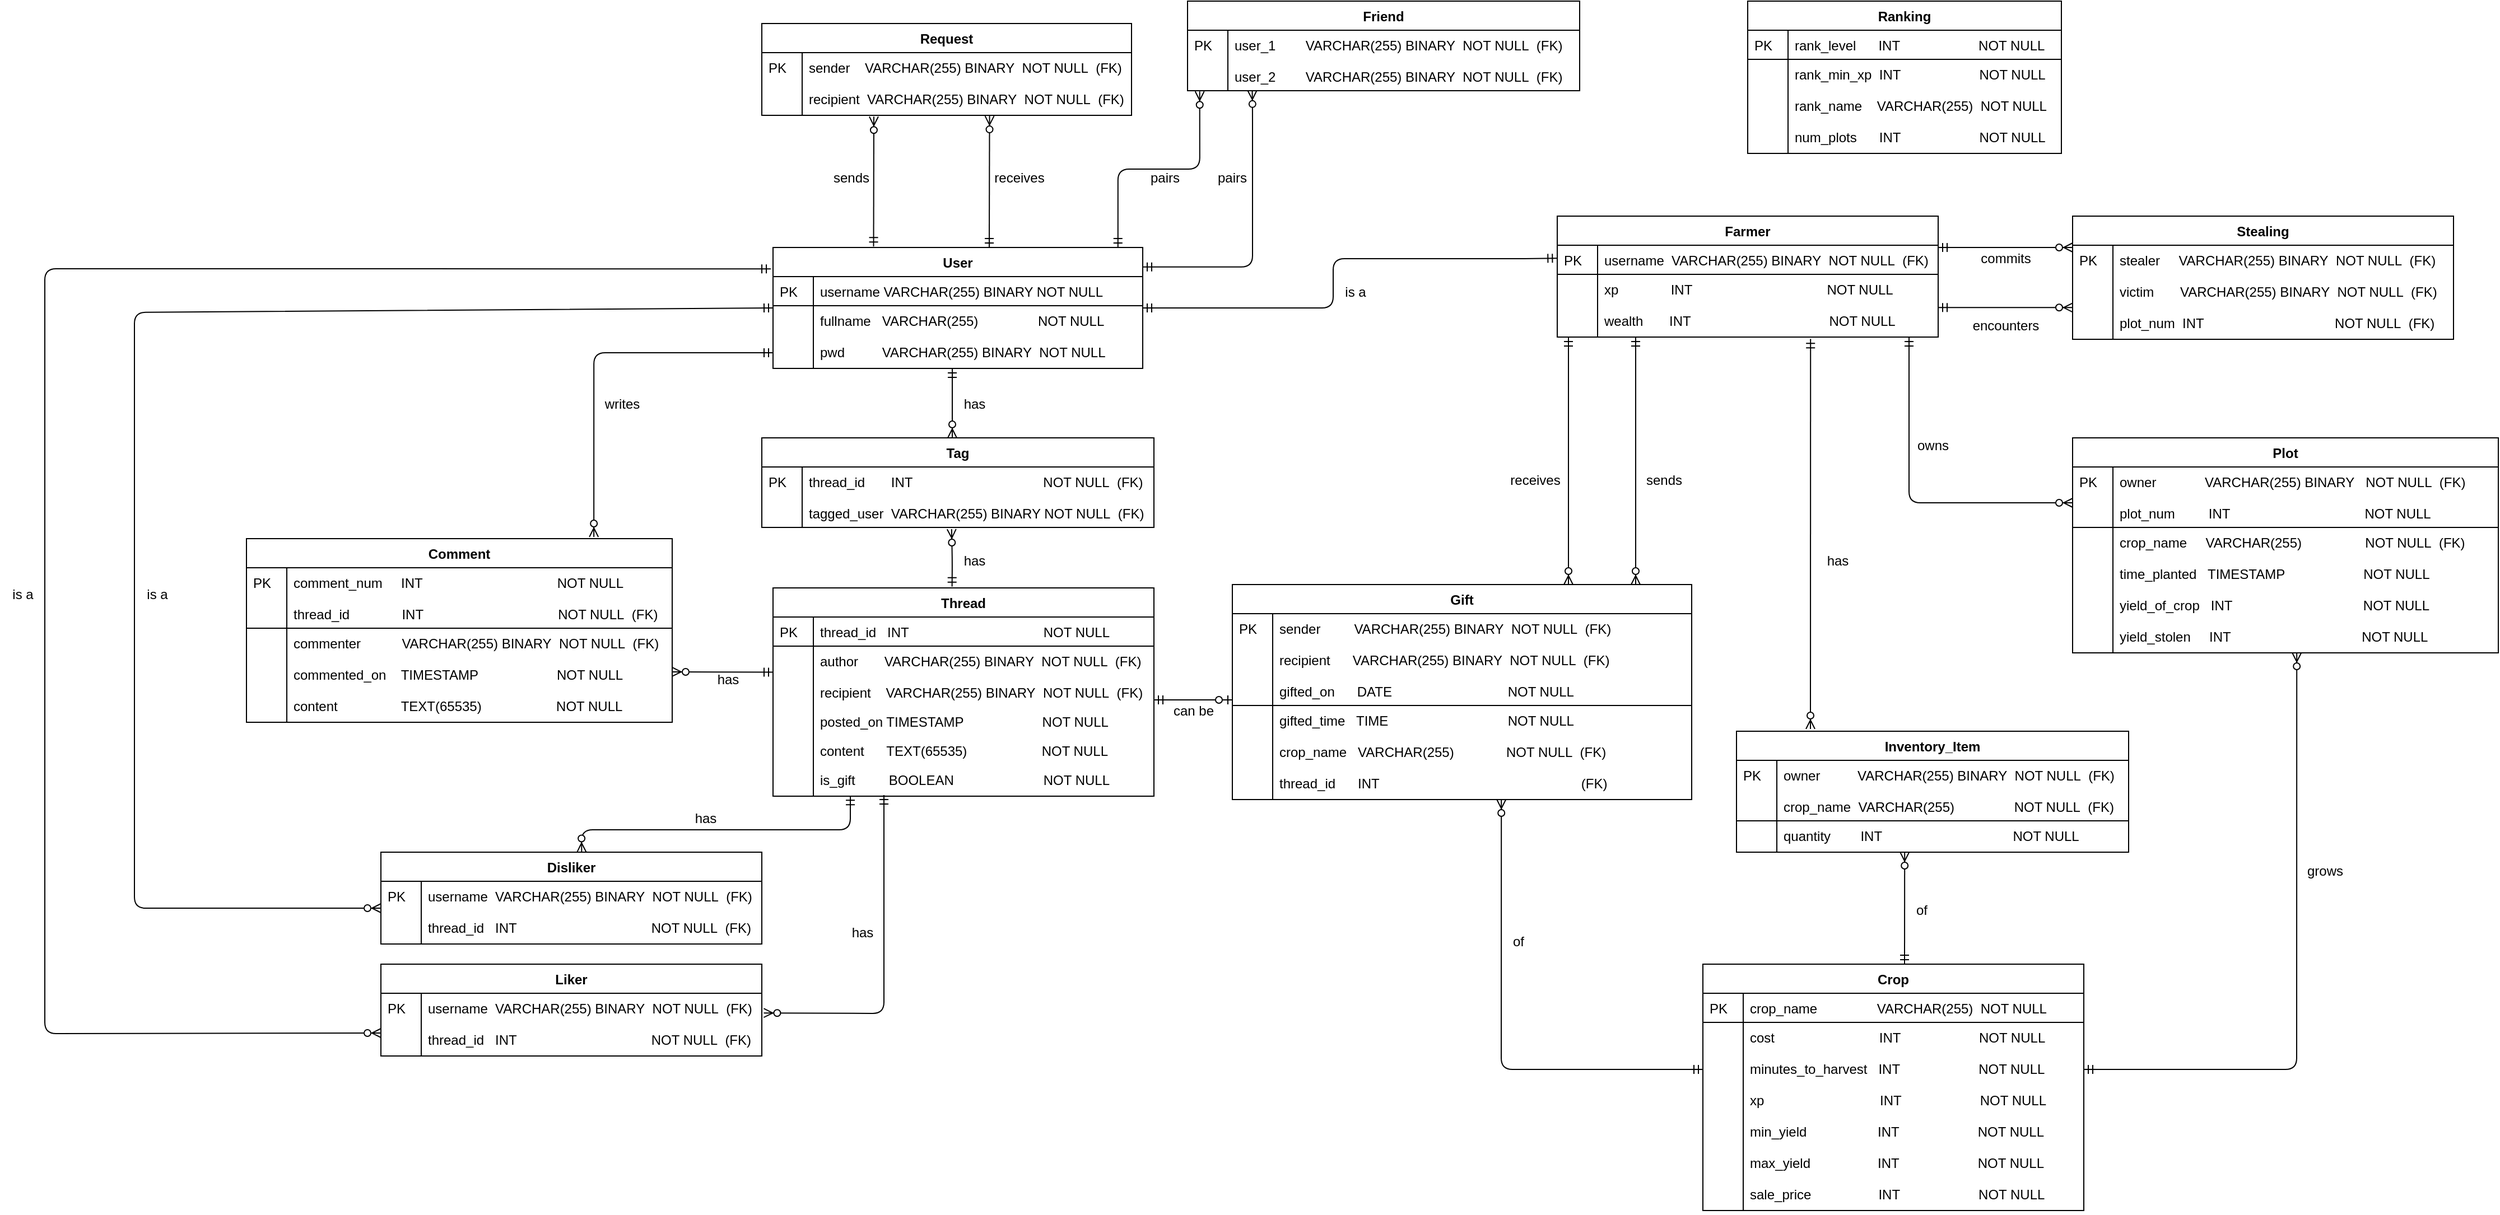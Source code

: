 <mxfile version="12.9.8" type="device"><diagram id="C5RBs43oDa-KdzZeNtuy" name="Page-1"><mxGraphModel dx="2532" dy="650" grid="1" gridSize="10" guides="1" tooltips="1" connect="1" arrows="1" fold="1" page="1" pageScale="1" pageWidth="1169" pageHeight="827" math="0" shadow="0"><root><mxCell id="WIyWlLk6GJQsqaUBKTNV-0"/><mxCell id="WIyWlLk6GJQsqaUBKTNV-1" parent="WIyWlLk6GJQsqaUBKTNV-0"/><mxCell id="GRX_ooEtoe8Os-eqXob7-238" value="" style="fontSize=12;html=1;endArrow=ERmandOne;startArrow=ERmandOne;exitX=1;exitY=0.5;exitDx=0;exitDy=0;entryX=-0.001;entryY=0.445;entryDx=0;entryDy=0;entryPerimeter=0;" edge="1" parent="WIyWlLk6GJQsqaUBKTNV-1" source="zkfFHV4jXpPFQw0GAbJ--51" target="GRX_ooEtoe8Os-eqXob7-153"><mxGeometry width="100" height="100" relative="1" as="geometry"><mxPoint x="-120" y="420" as="sourcePoint"/><mxPoint x="240" y="450" as="targetPoint"/><Array as="points"><mxPoint x="50" y="494"/><mxPoint x="50" y="450"/><mxPoint x="220" y="450"/></Array></mxGeometry></mxCell><mxCell id="GRX_ooEtoe8Os-eqXob7-245" value="" style="fontSize=12;html=1;endArrow=ERzeroToMany;startArrow=ERmandOne;entryX=0.616;entryY=1.02;entryDx=0;entryDy=0;entryPerimeter=0;" edge="1" parent="WIyWlLk6GJQsqaUBKTNV-1" target="GRX_ooEtoe8Os-eqXob7-140"><mxGeometry width="100" height="100" relative="1" as="geometry"><mxPoint x="-257" y="440" as="sourcePoint"/><mxPoint x="-120" y="400" as="targetPoint"/></mxGeometry></mxCell><mxCell id="GRX_ooEtoe8Os-eqXob7-247" value="" style="fontSize=12;html=1;endArrow=ERzeroToMany;startArrow=ERmandOne;elbow=vertical;entryX=0.303;entryY=1.041;entryDx=0;entryDy=0;entryPerimeter=0;exitX=0.272;exitY=-0.008;exitDx=0;exitDy=0;exitPerimeter=0;" edge="1" parent="WIyWlLk6GJQsqaUBKTNV-1" source="zkfFHV4jXpPFQw0GAbJ--51" target="GRX_ooEtoe8Os-eqXob7-140"><mxGeometry width="100" height="100" relative="1" as="geometry"><mxPoint x="-440" y="390" as="sourcePoint"/><mxPoint x="-350" y="340" as="targetPoint"/></mxGeometry></mxCell><mxCell id="GRX_ooEtoe8Os-eqXob7-248" value="" style="fontSize=12;html=1;endArrow=ERzeroToMany;startArrow=ERmandOne;entryX=0.486;entryY=0;entryDx=0;entryDy=0;entryPerimeter=0;" edge="1" parent="WIyWlLk6GJQsqaUBKTNV-1" target="GRX_ooEtoe8Os-eqXob7-50"><mxGeometry width="100" height="100" relative="1" as="geometry"><mxPoint x="-290" y="548" as="sourcePoint"/><mxPoint x="-246.72" y="332.56" as="targetPoint"/><Array as="points"><mxPoint x="-290" y="610"/></Array></mxGeometry></mxCell><mxCell id="GRX_ooEtoe8Os-eqXob7-249" value="" style="fontSize=12;html=1;endArrow=ERzeroToMany;startArrow=ERmandOne;entryX=0.484;entryY=1.059;entryDx=0;entryDy=0;entryPerimeter=0;exitX=0.47;exitY=-0.006;exitDx=0;exitDy=0;exitPerimeter=0;" edge="1" parent="WIyWlLk6GJQsqaUBKTNV-1" source="zkfFHV4jXpPFQw0GAbJ--56" target="GRX_ooEtoe8Os-eqXob7-51"><mxGeometry width="100" height="100" relative="1" as="geometry"><mxPoint x="-290" y="730" as="sourcePoint"/><mxPoint x="-289.9" y="759" as="targetPoint"/><Array as="points"><mxPoint x="-290" y="720"/></Array></mxGeometry></mxCell><mxCell id="GRX_ooEtoe8Os-eqXob7-255" value="" style="fontSize=12;html=1;endArrow=ERzeroToMany;startArrow=ERmandOne;exitX=0.203;exitY=0.988;exitDx=0;exitDy=0;exitPerimeter=0;entryX=0.527;entryY=-0.003;entryDx=0;entryDy=0;entryPerimeter=0;" edge="1" parent="WIyWlLk6GJQsqaUBKTNV-1" source="GRX_ooEtoe8Os-eqXob7-48" target="GRX_ooEtoe8Os-eqXob7-95"><mxGeometry width="100" height="100" relative="1" as="geometry"><mxPoint x="-240" y="960" as="sourcePoint"/><mxPoint x="-380" y="980" as="targetPoint"/><Array as="points"><mxPoint x="-381" y="960"/><mxPoint x="-621" y="960"/></Array></mxGeometry></mxCell><mxCell id="GRX_ooEtoe8Os-eqXob7-256" value="" style="fontSize=12;html=1;endArrow=ERzeroToMany;startArrow=ERmandOne;entryX=1.005;entryY=0.629;entryDx=0;entryDy=0;entryPerimeter=0;" edge="1" parent="WIyWlLk6GJQsqaUBKTNV-1" target="GRX_ooEtoe8Os-eqXob7-133"><mxGeometry width="100" height="100" relative="1" as="geometry"><mxPoint x="-351" y="929" as="sourcePoint"/><mxPoint x="-350" y="1130" as="targetPoint"/><Array as="points"><mxPoint x="-351" y="1124"/></Array></mxGeometry></mxCell><mxCell id="GRX_ooEtoe8Os-eqXob7-257" value="sends" style="text;html=1;strokeColor=none;fillColor=none;align=center;verticalAlign=middle;whiteSpace=wrap;rounded=0;shadow=0;startSize=26;" vertex="1" parent="WIyWlLk6GJQsqaUBKTNV-1"><mxGeometry x="-400" y="368" width="40" height="20" as="geometry"/></mxCell><mxCell id="GRX_ooEtoe8Os-eqXob7-258" value="receives" style="text;html=1;strokeColor=none;fillColor=none;align=center;verticalAlign=middle;whiteSpace=wrap;rounded=0;shadow=0;startSize=26;" vertex="1" parent="WIyWlLk6GJQsqaUBKTNV-1"><mxGeometry x="-250" y="368" width="40" height="20" as="geometry"/></mxCell><mxCell id="GRX_ooEtoe8Os-eqXob7-259" value="" style="fontSize=12;html=1;endArrow=ERzeroToMany;startArrow=ERmandOne;entryX=0.031;entryY=1.024;entryDx=0;entryDy=0;entryPerimeter=0;edgeStyle=orthogonalEdgeStyle;elbow=vertical;exitX=0.933;exitY=0;exitDx=0;exitDy=0;exitPerimeter=0;" edge="1" parent="WIyWlLk6GJQsqaUBKTNV-1" source="zkfFHV4jXpPFQw0GAbJ--51" target="GRX_ooEtoe8Os-eqXob7-78"><mxGeometry width="100" height="100" relative="1" as="geometry"><mxPoint x="-142" y="437" as="sourcePoint"/><mxPoint x="-39.72" y="310.0" as="targetPoint"/></mxGeometry></mxCell><mxCell id="GRX_ooEtoe8Os-eqXob7-260" value="" style="fontSize=12;html=1;endArrow=ERzeroToMany;startArrow=ERmandOne;entryX=0.165;entryY=0.997;entryDx=0;entryDy=0;entryPerimeter=0;edgeStyle=orthogonalEdgeStyle;elbow=vertical;exitX=0.933;exitY=0;exitDx=0;exitDy=0;exitPerimeter=0;" edge="1" parent="WIyWlLk6GJQsqaUBKTNV-1" target="GRX_ooEtoe8Os-eqXob7-78"><mxGeometry width="100" height="100" relative="1" as="geometry"><mxPoint x="-120.0" y="457.38" as="sourcePoint"/><mxPoint x="-47.04" y="318.004" as="targetPoint"/><Array as="points"><mxPoint x="-22" y="457"/><mxPoint x="-22" y="318"/></Array></mxGeometry></mxCell><mxCell id="GRX_ooEtoe8Os-eqXob7-261" value="pairs" style="text;html=1;strokeColor=none;fillColor=none;align=center;verticalAlign=middle;whiteSpace=wrap;rounded=0;shadow=0;startSize=26;" vertex="1" parent="WIyWlLk6GJQsqaUBKTNV-1"><mxGeometry x="-120" y="368" width="40" height="20" as="geometry"/></mxCell><mxCell id="GRX_ooEtoe8Os-eqXob7-263" value="pairs" style="text;html=1;strokeColor=none;fillColor=none;align=center;verticalAlign=middle;whiteSpace=wrap;rounded=0;shadow=0;startSize=26;" vertex="1" parent="WIyWlLk6GJQsqaUBKTNV-1"><mxGeometry x="-60" y="368" width="40" height="20" as="geometry"/></mxCell><mxCell id="GRX_ooEtoe8Os-eqXob7-265" value="is a" style="text;html=1;strokeColor=none;fillColor=none;align=center;verticalAlign=middle;whiteSpace=wrap;rounded=0;shadow=0;startSize=26;" vertex="1" parent="WIyWlLk6GJQsqaUBKTNV-1"><mxGeometry x="50" y="470" width="40" height="20" as="geometry"/></mxCell><mxCell id="GRX_ooEtoe8Os-eqXob7-266" value="has" style="text;html=1;strokeColor=none;fillColor=none;align=center;verticalAlign=middle;whiteSpace=wrap;rounded=0;shadow=0;startSize=26;" vertex="1" parent="WIyWlLk6GJQsqaUBKTNV-1"><mxGeometry x="-290" y="710" width="40" height="20" as="geometry"/></mxCell><mxCell id="GRX_ooEtoe8Os-eqXob7-267" value="has" style="text;html=1;strokeColor=none;fillColor=none;align=center;verticalAlign=middle;whiteSpace=wrap;rounded=0;shadow=0;startSize=26;" vertex="1" parent="WIyWlLk6GJQsqaUBKTNV-1"><mxGeometry x="-290" y="570" width="40" height="20" as="geometry"/></mxCell><mxCell id="GRX_ooEtoe8Os-eqXob7-270" value="" style="fontSize=12;html=1;endArrow=ERzeroToMany;startArrow=ERmandOne;exitX=0;exitY=0.83;exitDx=0;exitDy=0;exitPerimeter=0;entryX=1;entryY=0.392;entryDx=0;entryDy=0;entryPerimeter=0;" edge="1" parent="WIyWlLk6GJQsqaUBKTNV-1" source="GRX_ooEtoe8Os-eqXob7-59" target="GRX_ooEtoe8Os-eqXob7-91"><mxGeometry width="100" height="100" relative="1" as="geometry"><mxPoint x="-499.6" y="841.354" as="sourcePoint"/><mxPoint x="-530" y="819" as="targetPoint"/><Array as="points"/></mxGeometry></mxCell><mxCell id="GRX_ooEtoe8Os-eqXob7-271" value="has" style="text;html=1;strokeColor=none;fillColor=none;align=center;verticalAlign=middle;whiteSpace=wrap;rounded=0;shadow=0;startSize=26;" vertex="1" parent="WIyWlLk6GJQsqaUBKTNV-1"><mxGeometry x="-390" y="1042" width="40" height="20" as="geometry"/></mxCell><mxCell id="GRX_ooEtoe8Os-eqXob7-272" value="" style="edgeStyle=orthogonalEdgeStyle;fontSize=12;html=1;endArrow=ERzeroToMany;startArrow=ERmandOne;entryX=0.816;entryY=-0.009;entryDx=0;entryDy=0;entryPerimeter=0;exitX=0;exitY=0.5;exitDx=0;exitDy=0;" edge="1" parent="WIyWlLk6GJQsqaUBKTNV-1" source="GRX_ooEtoe8Os-eqXob7-3" target="GRX_ooEtoe8Os-eqXob7-82"><mxGeometry width="100" height="100" relative="1" as="geometry"><mxPoint x="-470" y="534" as="sourcePoint"/><mxPoint x="-510" y="520" as="targetPoint"/><Array as="points"><mxPoint x="-610" y="534"/></Array></mxGeometry></mxCell><mxCell id="GRX_ooEtoe8Os-eqXob7-273" value="writes" style="text;html=1;align=center;verticalAlign=middle;resizable=0;points=[];autosize=1;" vertex="1" parent="WIyWlLk6GJQsqaUBKTNV-1"><mxGeometry x="-610" y="570" width="50" height="20" as="geometry"/></mxCell><mxCell id="GRX_ooEtoe8Os-eqXob7-275" value="has" style="text;html=1;strokeColor=none;fillColor=none;align=center;verticalAlign=middle;whiteSpace=wrap;rounded=0;shadow=0;startSize=26;" vertex="1" parent="WIyWlLk6GJQsqaUBKTNV-1"><mxGeometry x="-530" y="940" width="40" height="20" as="geometry"/></mxCell><mxCell id="GRX_ooEtoe8Os-eqXob7-276" value="has" style="text;html=1;strokeColor=none;fillColor=none;align=center;verticalAlign=middle;whiteSpace=wrap;rounded=0;shadow=0;startSize=26;" vertex="1" parent="WIyWlLk6GJQsqaUBKTNV-1"><mxGeometry x="-510" y="816" width="40" height="20" as="geometry"/></mxCell><mxCell id="GRX_ooEtoe8Os-eqXob7-277" value="" style="fontSize=12;html=1;endArrow=ERzeroToMany;startArrow=ERmandOne;entryX=0;entryY=0.75;entryDx=0;entryDy=0;exitX=-0.006;exitY=0.177;exitDx=0;exitDy=0;exitPerimeter=0;" edge="1" parent="WIyWlLk6GJQsqaUBKTNV-1" source="zkfFHV4jXpPFQw0GAbJ--51" target="GRX_ooEtoe8Os-eqXob7-132"><mxGeometry width="100" height="100" relative="1" as="geometry"><mxPoint x="-454" y="460" as="sourcePoint"/><mxPoint x="-750" y="460" as="targetPoint"/><Array as="points"><mxPoint x="-1100" y="459"/><mxPoint x="-1100" y="1142"/></Array></mxGeometry></mxCell><mxCell id="GRX_ooEtoe8Os-eqXob7-279" value="" style="fontSize=12;html=1;endArrow=ERzeroToMany;startArrow=ERmandOne;entryX=0;entryY=0.857;entryDx=0;entryDy=0;exitX=-0.013;exitY=0.148;exitDx=0;exitDy=0;exitPerimeter=0;entryPerimeter=0;" edge="1" parent="WIyWlLk6GJQsqaUBKTNV-1" target="GRX_ooEtoe8Os-eqXob7-96"><mxGeometry width="100" height="100" relative="1" as="geometry"><mxPoint x="-450.0" y="493.994" as="sourcePoint"/><mxPoint x="-795.71" y="1179.51" as="targetPoint"/><Array as="points"><mxPoint x="-1020" y="498"/><mxPoint x="-1020" y="1030"/></Array></mxGeometry></mxCell><mxCell id="GRX_ooEtoe8Os-eqXob7-280" value="&lt;div&gt;is a&lt;br&gt;&lt;/div&gt;" style="text;html=1;align=center;verticalAlign=middle;resizable=0;points=[];autosize=1;" vertex="1" parent="WIyWlLk6GJQsqaUBKTNV-1"><mxGeometry x="-1020" y="740" width="40" height="20" as="geometry"/></mxCell><mxCell id="GRX_ooEtoe8Os-eqXob7-281" value="is a" style="text;html=1;align=center;verticalAlign=middle;resizable=0;points=[];autosize=1;" vertex="1" parent="WIyWlLk6GJQsqaUBKTNV-1"><mxGeometry x="-1140" y="740" width="40" height="20" as="geometry"/></mxCell><mxCell id="GRX_ooEtoe8Os-eqXob7-283" value="can be" style="text;html=1;align=center;verticalAlign=middle;resizable=0;points=[];autosize=1;" vertex="1" parent="WIyWlLk6GJQsqaUBKTNV-1"><mxGeometry x="-100" y="844" width="50" height="20" as="geometry"/></mxCell><mxCell id="GRX_ooEtoe8Os-eqXob7-287" value="" style="edgeStyle=entityRelationEdgeStyle;fontSize=12;html=1;endArrow=ERzeroToOne;startArrow=ERmandOne;" edge="1" parent="WIyWlLk6GJQsqaUBKTNV-1"><mxGeometry width="100" height="100" relative="1" as="geometry"><mxPoint x="-110" y="844" as="sourcePoint"/><mxPoint x="-40" y="844" as="targetPoint"/></mxGeometry></mxCell><mxCell id="GRX_ooEtoe8Os-eqXob7-288" value="" style="edgeStyle=entityRelationEdgeStyle;fontSize=12;html=1;endArrow=ERzeroToMany;startArrow=ERmandOne;" edge="1" parent="WIyWlLk6GJQsqaUBKTNV-1"><mxGeometry width="100" height="100" relative="1" as="geometry"><mxPoint x="590" y="440" as="sourcePoint"/><mxPoint x="710" y="440" as="targetPoint"/></mxGeometry></mxCell><mxCell id="GRX_ooEtoe8Os-eqXob7-289" value="commits" style="text;html=1;align=center;verticalAlign=middle;resizable=0;points=[];autosize=1;" vertex="1" parent="WIyWlLk6GJQsqaUBKTNV-1"><mxGeometry x="620" y="440" width="60" height="20" as="geometry"/></mxCell><mxCell id="GRX_ooEtoe8Os-eqXob7-294" value="" style="edgeStyle=entityRelationEdgeStyle;fontSize=12;html=1;endArrow=ERzeroToMany;startArrow=ERmandOne;" edge="1" parent="WIyWlLk6GJQsqaUBKTNV-1"><mxGeometry width="100" height="100" relative="1" as="geometry"><mxPoint x="590" y="493.66" as="sourcePoint"/><mxPoint x="710" y="493.66" as="targetPoint"/></mxGeometry></mxCell><mxCell id="GRX_ooEtoe8Os-eqXob7-295" value="encounters" style="text;html=1;align=center;verticalAlign=middle;resizable=0;points=[];autosize=1;" vertex="1" parent="WIyWlLk6GJQsqaUBKTNV-1"><mxGeometry x="610" y="500" width="80" height="20" as="geometry"/></mxCell><mxCell id="GRX_ooEtoe8Os-eqXob7-296" value="" style="fontSize=12;html=1;endArrow=ERzeroToMany;startArrow=ERmandOne;exitX=0.665;exitY=1.06;exitDx=0;exitDy=0;exitPerimeter=0;" edge="1" parent="WIyWlLk6GJQsqaUBKTNV-1" source="GRX_ooEtoe8Os-eqXob7-157"><mxGeometry width="100" height="100" relative="1" as="geometry"><mxPoint x="520" y="550" as="sourcePoint"/><mxPoint x="476" y="870" as="targetPoint"/></mxGeometry></mxCell><mxCell id="GRX_ooEtoe8Os-eqXob7-297" value="" style="fontSize=12;html=1;endArrow=ERzeroToMany;startArrow=ERmandOne;" edge="1" parent="WIyWlLk6GJQsqaUBKTNV-1"><mxGeometry width="100" height="100" relative="1" as="geometry"><mxPoint x="320" y="520" as="sourcePoint"/><mxPoint x="320" y="741" as="targetPoint"/></mxGeometry></mxCell><mxCell id="GRX_ooEtoe8Os-eqXob7-298" value="" style="fontSize=12;html=1;endArrow=ERzeroToMany;startArrow=ERmandOne;" edge="1" parent="WIyWlLk6GJQsqaUBKTNV-1"><mxGeometry width="100" height="100" relative="1" as="geometry"><mxPoint x="260" y="520" as="sourcePoint"/><mxPoint x="260" y="741" as="targetPoint"/></mxGeometry></mxCell><mxCell id="GRX_ooEtoe8Os-eqXob7-299" value="&lt;div&gt;sends&lt;/div&gt;" style="text;html=1;align=center;verticalAlign=middle;resizable=0;points=[];autosize=1;" vertex="1" parent="WIyWlLk6GJQsqaUBKTNV-1"><mxGeometry x="320" y="638" width="50" height="20" as="geometry"/></mxCell><mxCell id="GRX_ooEtoe8Os-eqXob7-300" value="receives" style="text;html=1;align=center;verticalAlign=middle;resizable=0;points=[];autosize=1;" vertex="1" parent="WIyWlLk6GJQsqaUBKTNV-1"><mxGeometry x="200" y="638" width="60" height="20" as="geometry"/></mxCell><mxCell id="GRX_ooEtoe8Os-eqXob7-301" value="" style="fontSize=12;html=1;endArrow=ERzeroToMany;startArrow=ERmandOne;entryX=0;entryY=0.154;entryDx=0;entryDy=0;entryPerimeter=0;" edge="1" parent="WIyWlLk6GJQsqaUBKTNV-1" target="GRX_ooEtoe8Os-eqXob7-196"><mxGeometry width="100" height="100" relative="1" as="geometry"><mxPoint x="564" y="520" as="sourcePoint"/><mxPoint x="700.0" y="668.0" as="targetPoint"/><Array as="points"><mxPoint x="564" y="668"/></Array></mxGeometry></mxCell><mxCell id="GRX_ooEtoe8Os-eqXob7-302" value="has" style="text;html=1;align=center;verticalAlign=middle;resizable=0;points=[];autosize=1;" vertex="1" parent="WIyWlLk6GJQsqaUBKTNV-1"><mxGeometry x="480" y="710" width="40" height="20" as="geometry"/></mxCell><mxCell id="GRX_ooEtoe8Os-eqXob7-303" value="owns" style="text;html=1;align=center;verticalAlign=middle;resizable=0;points=[];autosize=1;" vertex="1" parent="WIyWlLk6GJQsqaUBKTNV-1"><mxGeometry x="560" y="607" width="50" height="20" as="geometry"/></mxCell><mxCell id="GRX_ooEtoe8Os-eqXob7-305" value="of" style="text;html=1;align=center;verticalAlign=middle;resizable=0;points=[];autosize=1;" vertex="1" parent="WIyWlLk6GJQsqaUBKTNV-1"><mxGeometry x="560" y="1022" width="30" height="20" as="geometry"/></mxCell><mxCell id="GRX_ooEtoe8Os-eqXob7-312" value="grows" style="text;html=1;align=center;verticalAlign=middle;resizable=0;points=[];autosize=1;" vertex="1" parent="WIyWlLk6GJQsqaUBKTNV-1"><mxGeometry x="910" y="987" width="50" height="20" as="geometry"/></mxCell><mxCell id="GRX_ooEtoe8Os-eqXob7-315" value="of" style="text;html=1;align=center;verticalAlign=middle;resizable=0;points=[];autosize=1;" vertex="1" parent="WIyWlLk6GJQsqaUBKTNV-1"><mxGeometry x="200" y="1050" width="30" height="20" as="geometry"/></mxCell><mxCell id="GRX_ooEtoe8Os-eqXob7-137" value="Request" style="swimlane;fontStyle=1;childLayout=stackLayout;horizontal=1;startSize=26;horizontalStack=0;resizeParent=1;resizeLast=0;collapsible=1;marginBottom=0;rounded=0;shadow=0;strokeWidth=1;" vertex="1" parent="WIyWlLk6GJQsqaUBKTNV-1"><mxGeometry x="-460" y="240" width="330" height="82" as="geometry"><mxRectangle x="20" y="80" width="160" height="26" as="alternateBounds"/></mxGeometry></mxCell><mxCell id="GRX_ooEtoe8Os-eqXob7-138" value="sender    VARCHAR(255) BINARY  NOT NULL  (FK)" style="shape=partialRectangle;top=0;left=0;right=0;bottom=0;align=left;verticalAlign=top;fillColor=none;spacingLeft=40;spacingRight=4;overflow=hidden;rotatable=0;points=[[0,0.5],[1,0.5]];portConstraint=eastwest;dropTarget=0;rounded=0;shadow=0;strokeWidth=1;" vertex="1" parent="GRX_ooEtoe8Os-eqXob7-137"><mxGeometry y="26" width="330" height="28" as="geometry"/></mxCell><mxCell id="GRX_ooEtoe8Os-eqXob7-139" value="PK" style="shape=partialRectangle;top=0;left=0;bottom=0;fillColor=none;align=left;verticalAlign=top;spacingLeft=4;spacingRight=4;overflow=hidden;rotatable=0;points=[];portConstraint=eastwest;part=1;" vertex="1" connectable="0" parent="GRX_ooEtoe8Os-eqXob7-138"><mxGeometry width="36" height="28" as="geometry"/></mxCell><mxCell id="GRX_ooEtoe8Os-eqXob7-140" value="recipient  VARCHAR(255) BINARY  NOT NULL  (FK)" style="shape=partialRectangle;top=0;left=0;right=0;bottom=0;align=left;verticalAlign=top;fillColor=none;spacingLeft=40;spacingRight=4;overflow=hidden;rotatable=0;points=[[0,0.5],[1,0.5]];portConstraint=eastwest;dropTarget=0;rounded=0;shadow=0;strokeWidth=1;" vertex="1" parent="GRX_ooEtoe8Os-eqXob7-137"><mxGeometry y="54" width="330" height="28" as="geometry"/></mxCell><mxCell id="GRX_ooEtoe8Os-eqXob7-141" value="" style="shape=partialRectangle;top=0;left=0;bottom=0;fillColor=none;align=left;verticalAlign=top;spacingLeft=4;spacingRight=4;overflow=hidden;rotatable=0;points=[];portConstraint=eastwest;part=1;" vertex="1" connectable="0" parent="GRX_ooEtoe8Os-eqXob7-140"><mxGeometry width="36" height="28" as="geometry"/></mxCell><mxCell id="zkfFHV4jXpPFQw0GAbJ--51" value="User" style="swimlane;fontStyle=1;childLayout=stackLayout;horizontal=1;startSize=26;horizontalStack=0;resizeParent=1;resizeLast=0;collapsible=1;marginBottom=0;rounded=0;shadow=0;strokeWidth=1;" parent="WIyWlLk6GJQsqaUBKTNV-1" vertex="1"><mxGeometry x="-450" y="440" width="330" height="108" as="geometry"><mxRectangle x="20" y="80" width="160" height="26" as="alternateBounds"/></mxGeometry></mxCell><mxCell id="zkfFHV4jXpPFQw0GAbJ--52" value="username VARCHAR(255) BINARY NOT NULL" style="shape=partialRectangle;top=0;left=0;right=0;bottom=1;align=left;verticalAlign=top;fillColor=none;spacingLeft=40;spacingRight=4;overflow=hidden;rotatable=0;points=[[0,0.5],[1,0.5]];portConstraint=eastwest;dropTarget=0;rounded=0;shadow=0;strokeWidth=1;fontStyle=0" parent="zkfFHV4jXpPFQw0GAbJ--51" vertex="1"><mxGeometry y="26" width="330" height="26" as="geometry"/></mxCell><mxCell id="zkfFHV4jXpPFQw0GAbJ--53" value="PK" style="shape=partialRectangle;top=0;left=0;bottom=0;fillColor=none;align=left;verticalAlign=top;spacingLeft=4;spacingRight=4;overflow=hidden;rotatable=0;points=[];portConstraint=eastwest;part=1;" parent="zkfFHV4jXpPFQw0GAbJ--52" vertex="1" connectable="0"><mxGeometry width="36" height="26" as="geometry"/></mxCell><mxCell id="zkfFHV4jXpPFQw0GAbJ--54" value="fullname   VARCHAR(255)                NOT NULL&#xA;" style="shape=partialRectangle;top=0;left=0;right=0;bottom=0;align=left;verticalAlign=top;fillColor=none;spacingLeft=40;spacingRight=4;overflow=hidden;rotatable=0;points=[[0,0.5],[1,0.5]];portConstraint=eastwest;dropTarget=0;rounded=0;shadow=0;strokeWidth=1;" parent="zkfFHV4jXpPFQw0GAbJ--51" vertex="1"><mxGeometry y="52" width="330" height="28" as="geometry"/></mxCell><mxCell id="zkfFHV4jXpPFQw0GAbJ--55" value="" style="shape=partialRectangle;top=0;left=0;bottom=0;fillColor=none;align=left;verticalAlign=top;spacingLeft=4;spacingRight=4;overflow=hidden;rotatable=0;points=[];portConstraint=eastwest;part=1;" parent="zkfFHV4jXpPFQw0GAbJ--54" vertex="1" connectable="0"><mxGeometry width="36" height="28" as="geometry"/></mxCell><mxCell id="GRX_ooEtoe8Os-eqXob7-3" value="pwd          VARCHAR(255) BINARY  NOT NULL&#xA;" style="shape=partialRectangle;top=0;left=0;right=0;bottom=0;align=left;verticalAlign=top;fillColor=none;spacingLeft=40;spacingRight=4;overflow=hidden;rotatable=0;points=[[0,0.5],[1,0.5]];portConstraint=eastwest;dropTarget=0;rounded=0;shadow=0;strokeWidth=1;" vertex="1" parent="zkfFHV4jXpPFQw0GAbJ--51"><mxGeometry y="80" width="330" height="28" as="geometry"/></mxCell><mxCell id="GRX_ooEtoe8Os-eqXob7-4" value="" style="shape=partialRectangle;top=0;left=0;bottom=0;fillColor=none;align=left;verticalAlign=top;spacingLeft=4;spacingRight=4;overflow=hidden;rotatable=0;points=[];portConstraint=eastwest;part=1;" vertex="1" connectable="0" parent="GRX_ooEtoe8Os-eqXob7-3"><mxGeometry width="36" height="28" as="geometry"/></mxCell><mxCell id="GRX_ooEtoe8Os-eqXob7-50" value="Tag" style="swimlane;fontStyle=1;childLayout=stackLayout;horizontal=1;startSize=26;horizontalStack=0;resizeParent=1;resizeLast=0;collapsible=1;marginBottom=0;rounded=0;shadow=0;strokeWidth=1;" vertex="1" parent="WIyWlLk6GJQsqaUBKTNV-1"><mxGeometry x="-460" y="610" width="350" height="80" as="geometry"><mxRectangle x="20" y="80" width="160" height="26" as="alternateBounds"/></mxGeometry></mxCell><mxCell id="GRX_ooEtoe8Os-eqXob7-53" value="thread_id       INT                                   NOT NULL  (FK)&#xA;" style="shape=partialRectangle;top=0;left=0;right=0;bottom=0;align=left;verticalAlign=top;fillColor=none;spacingLeft=40;spacingRight=4;overflow=hidden;rotatable=0;points=[[0,0.5],[1,0.5]];portConstraint=eastwest;dropTarget=0;rounded=0;shadow=0;strokeWidth=1;" vertex="1" parent="GRX_ooEtoe8Os-eqXob7-50"><mxGeometry y="26" width="350" height="28" as="geometry"/></mxCell><mxCell id="GRX_ooEtoe8Os-eqXob7-54" value="PK" style="shape=partialRectangle;top=0;left=0;bottom=0;fillColor=none;align=left;verticalAlign=top;spacingLeft=4;spacingRight=4;overflow=hidden;rotatable=0;points=[];portConstraint=eastwest;part=1;" vertex="1" connectable="0" parent="GRX_ooEtoe8Os-eqXob7-53"><mxGeometry width="36" height="28" as="geometry"/></mxCell><mxCell id="GRX_ooEtoe8Os-eqXob7-51" value="tagged_user  VARCHAR(255) BINARY NOT NULL  (FK)" style="shape=partialRectangle;top=0;left=0;right=0;bottom=1;align=left;verticalAlign=top;fillColor=none;spacingLeft=40;spacingRight=4;overflow=hidden;rotatable=0;points=[[0,0.5],[1,0.5]];portConstraint=eastwest;dropTarget=0;rounded=0;shadow=0;strokeWidth=1;fontStyle=0" vertex="1" parent="GRX_ooEtoe8Os-eqXob7-50"><mxGeometry y="54" width="350" height="26" as="geometry"/></mxCell><mxCell id="GRX_ooEtoe8Os-eqXob7-52" value="" style="shape=partialRectangle;top=0;left=0;bottom=0;fillColor=none;align=left;verticalAlign=top;spacingLeft=4;spacingRight=4;overflow=hidden;rotatable=0;points=[];portConstraint=eastwest;part=1;" vertex="1" connectable="0" parent="GRX_ooEtoe8Os-eqXob7-51"><mxGeometry width="36" height="26" as="geometry"/></mxCell><mxCell id="zkfFHV4jXpPFQw0GAbJ--56" value="Thread" style="swimlane;fontStyle=1;childLayout=stackLayout;horizontal=1;startSize=26;horizontalStack=0;resizeParent=1;resizeLast=0;collapsible=1;marginBottom=0;rounded=0;shadow=0;strokeWidth=1;" parent="WIyWlLk6GJQsqaUBKTNV-1" vertex="1"><mxGeometry x="-450" y="744" width="340" height="186" as="geometry"><mxRectangle x="260" y="80" width="160" height="26" as="alternateBounds"/></mxGeometry></mxCell><mxCell id="zkfFHV4jXpPFQw0GAbJ--57" value="thread_id   INT                                    NOT NULL&#xA;" style="shape=partialRectangle;top=0;left=0;right=0;bottom=1;align=left;verticalAlign=top;fillColor=none;spacingLeft=40;spacingRight=4;overflow=hidden;rotatable=0;points=[[0,0.5],[1,0.5]];portConstraint=eastwest;dropTarget=0;rounded=0;shadow=0;strokeWidth=1;fontStyle=0" parent="zkfFHV4jXpPFQw0GAbJ--56" vertex="1"><mxGeometry y="26" width="340" height="26" as="geometry"/></mxCell><mxCell id="zkfFHV4jXpPFQw0GAbJ--58" value="PK" style="shape=partialRectangle;top=0;left=0;bottom=0;fillColor=none;align=left;verticalAlign=top;spacingLeft=4;spacingRight=4;overflow=hidden;rotatable=0;points=[];portConstraint=eastwest;part=1;" parent="zkfFHV4jXpPFQw0GAbJ--57" vertex="1" connectable="0"><mxGeometry width="36" height="26" as="geometry"/></mxCell><mxCell id="GRX_ooEtoe8Os-eqXob7-59" value="author       VARCHAR(255) BINARY  NOT NULL  (FK)" style="shape=partialRectangle;top=0;left=0;right=0;bottom=0;align=left;verticalAlign=top;fillColor=none;spacingLeft=40;spacingRight=4;overflow=hidden;rotatable=0;points=[[0,0.5],[1,0.5]];portConstraint=eastwest;dropTarget=0;rounded=0;shadow=0;strokeWidth=1;" vertex="1" parent="zkfFHV4jXpPFQw0GAbJ--56"><mxGeometry y="52" width="340" height="28" as="geometry"/></mxCell><mxCell id="GRX_ooEtoe8Os-eqXob7-60" value="" style="shape=partialRectangle;top=0;left=0;bottom=0;fillColor=none;align=left;verticalAlign=top;spacingLeft=4;spacingRight=4;overflow=hidden;rotatable=0;points=[];portConstraint=eastwest;part=1;" vertex="1" connectable="0" parent="GRX_ooEtoe8Os-eqXob7-59"><mxGeometry width="36" height="28" as="geometry"/></mxCell><mxCell id="GRX_ooEtoe8Os-eqXob7-61" value="recipient    VARCHAR(255) BINARY  NOT NULL  (FK)" style="shape=partialRectangle;top=0;left=0;right=0;bottom=0;align=left;verticalAlign=top;fillColor=none;spacingLeft=40;spacingRight=4;overflow=hidden;rotatable=0;points=[[0,0.5],[1,0.5]];portConstraint=eastwest;dropTarget=0;rounded=0;shadow=0;strokeWidth=1;" vertex="1" parent="zkfFHV4jXpPFQw0GAbJ--56"><mxGeometry y="80" width="340" height="26" as="geometry"/></mxCell><mxCell id="GRX_ooEtoe8Os-eqXob7-62" value="" style="shape=partialRectangle;top=0;left=0;bottom=0;fillColor=none;align=left;verticalAlign=top;spacingLeft=4;spacingRight=4;overflow=hidden;rotatable=0;points=[];portConstraint=eastwest;part=1;" vertex="1" connectable="0" parent="GRX_ooEtoe8Os-eqXob7-61"><mxGeometry width="36" height="26" as="geometry"/></mxCell><mxCell id="GRX_ooEtoe8Os-eqXob7-239" value="posted_on TIMESTAMP                     NOT NULL" style="shape=partialRectangle;top=0;left=0;right=0;bottom=0;align=left;verticalAlign=top;fillColor=none;spacingLeft=40;spacingRight=4;overflow=hidden;rotatable=0;points=[[0,0.5],[1,0.5]];portConstraint=eastwest;dropTarget=0;rounded=0;shadow=0;strokeWidth=1;" vertex="1" parent="zkfFHV4jXpPFQw0GAbJ--56"><mxGeometry y="106" width="340" height="26" as="geometry"/></mxCell><mxCell id="GRX_ooEtoe8Os-eqXob7-240" value="" style="shape=partialRectangle;top=0;left=0;bottom=0;fillColor=none;align=left;verticalAlign=top;spacingLeft=4;spacingRight=4;overflow=hidden;rotatable=0;points=[];portConstraint=eastwest;part=1;" vertex="1" connectable="0" parent="GRX_ooEtoe8Os-eqXob7-239"><mxGeometry width="36" height="26" as="geometry"/></mxCell><mxCell id="GRX_ooEtoe8Os-eqXob7-241" value="content      TEXT(65535)                    NOT NULL" style="shape=partialRectangle;top=0;left=0;right=0;bottom=0;align=left;verticalAlign=top;fillColor=none;spacingLeft=40;spacingRight=4;overflow=hidden;rotatable=0;points=[[0,0.5],[1,0.5]];portConstraint=eastwest;dropTarget=0;rounded=0;shadow=0;strokeWidth=1;" vertex="1" parent="zkfFHV4jXpPFQw0GAbJ--56"><mxGeometry y="132" width="340" height="26" as="geometry"/></mxCell><mxCell id="GRX_ooEtoe8Os-eqXob7-242" value="" style="shape=partialRectangle;top=0;left=0;bottom=0;fillColor=none;align=left;verticalAlign=top;spacingLeft=4;spacingRight=4;overflow=hidden;rotatable=0;points=[];portConstraint=eastwest;part=1;" vertex="1" connectable="0" parent="GRX_ooEtoe8Os-eqXob7-241"><mxGeometry width="36" height="26" as="geometry"/></mxCell><mxCell id="GRX_ooEtoe8Os-eqXob7-48" value="is_gift         BOOLEAN                        NOT NULL" style="shape=partialRectangle;top=0;left=0;right=0;bottom=0;align=left;verticalAlign=top;fillColor=none;spacingLeft=40;spacingRight=4;overflow=hidden;rotatable=0;points=[[0,0.5],[1,0.5]];portConstraint=eastwest;dropTarget=0;rounded=0;shadow=0;strokeWidth=1;" vertex="1" parent="zkfFHV4jXpPFQw0GAbJ--56"><mxGeometry y="158" width="340" height="28" as="geometry"/></mxCell><mxCell id="GRX_ooEtoe8Os-eqXob7-49" value="" style="shape=partialRectangle;top=0;left=0;bottom=0;fillColor=none;align=left;verticalAlign=top;spacingLeft=4;spacingRight=4;overflow=hidden;rotatable=0;points=[];portConstraint=eastwest;part=1;" vertex="1" connectable="0" parent="GRX_ooEtoe8Os-eqXob7-48"><mxGeometry width="36" height="28" as="geometry"/></mxCell><mxCell id="GRX_ooEtoe8Os-eqXob7-75" value="Friend" style="swimlane;fontStyle=1;childLayout=stackLayout;horizontal=1;startSize=26;horizontalStack=0;resizeParent=1;resizeLast=0;collapsible=1;marginBottom=0;rounded=0;shadow=0;strokeWidth=1;" vertex="1" parent="WIyWlLk6GJQsqaUBKTNV-1"><mxGeometry x="-80" y="220" width="350" height="80" as="geometry"><mxRectangle x="20" y="80" width="160" height="26" as="alternateBounds"/></mxGeometry></mxCell><mxCell id="GRX_ooEtoe8Os-eqXob7-76" value="user_1        VARCHAR(255) BINARY  NOT NULL  (FK)" style="shape=partialRectangle;top=0;left=0;right=0;bottom=0;align=left;verticalAlign=top;fillColor=none;spacingLeft=40;spacingRight=4;overflow=hidden;rotatable=0;points=[[0,0.5],[1,0.5]];portConstraint=eastwest;dropTarget=0;rounded=0;shadow=0;strokeWidth=1;" vertex="1" parent="GRX_ooEtoe8Os-eqXob7-75"><mxGeometry y="26" width="350" height="28" as="geometry"/></mxCell><mxCell id="GRX_ooEtoe8Os-eqXob7-77" value="PK" style="shape=partialRectangle;top=0;left=0;bottom=0;fillColor=none;align=left;verticalAlign=top;spacingLeft=4;spacingRight=4;overflow=hidden;rotatable=0;points=[];portConstraint=eastwest;part=1;" vertex="1" connectable="0" parent="GRX_ooEtoe8Os-eqXob7-76"><mxGeometry width="36" height="28" as="geometry"/></mxCell><mxCell id="GRX_ooEtoe8Os-eqXob7-78" value="user_2        VARCHAR(255) BINARY  NOT NULL  (FK)" style="shape=partialRectangle;top=0;left=0;right=0;bottom=1;align=left;verticalAlign=top;fillColor=none;spacingLeft=40;spacingRight=4;overflow=hidden;rotatable=0;points=[[0,0.5],[1,0.5]];portConstraint=eastwest;dropTarget=0;rounded=0;shadow=0;strokeWidth=1;fontStyle=0" vertex="1" parent="GRX_ooEtoe8Os-eqXob7-75"><mxGeometry y="54" width="350" height="26" as="geometry"/></mxCell><mxCell id="GRX_ooEtoe8Os-eqXob7-79" value="" style="shape=partialRectangle;top=0;left=0;bottom=0;fillColor=none;align=left;verticalAlign=top;spacingLeft=4;spacingRight=4;overflow=hidden;rotatable=0;points=[];portConstraint=eastwest;part=1;" vertex="1" connectable="0" parent="GRX_ooEtoe8Os-eqXob7-78"><mxGeometry width="36" height="26" as="geometry"/></mxCell><mxCell id="GRX_ooEtoe8Os-eqXob7-82" value="Comment" style="swimlane;fontStyle=1;childLayout=stackLayout;horizontal=1;startSize=26;horizontalStack=0;resizeParent=1;resizeLast=0;collapsible=1;marginBottom=0;rounded=0;shadow=0;strokeWidth=1;" vertex="1" parent="WIyWlLk6GJQsqaUBKTNV-1"><mxGeometry x="-920" y="700" width="380" height="164" as="geometry"><mxRectangle x="20" y="80" width="160" height="26" as="alternateBounds"/></mxGeometry></mxCell><mxCell id="GRX_ooEtoe8Os-eqXob7-83" value="comment_num     INT                                    NOT NULL" style="shape=partialRectangle;top=0;left=0;right=0;bottom=0;align=left;verticalAlign=top;fillColor=none;spacingLeft=40;spacingRight=4;overflow=hidden;rotatable=0;points=[[0,0.5],[1,0.5]];portConstraint=eastwest;dropTarget=0;rounded=0;shadow=0;strokeWidth=1;" vertex="1" parent="GRX_ooEtoe8Os-eqXob7-82"><mxGeometry y="26" width="380" height="28" as="geometry"/></mxCell><mxCell id="GRX_ooEtoe8Os-eqXob7-84" value="PK" style="shape=partialRectangle;top=0;left=0;bottom=0;fillColor=none;align=left;verticalAlign=top;spacingLeft=4;spacingRight=4;overflow=hidden;rotatable=0;points=[];portConstraint=eastwest;part=1;" vertex="1" connectable="0" parent="GRX_ooEtoe8Os-eqXob7-83"><mxGeometry width="36" height="28" as="geometry"/></mxCell><mxCell id="GRX_ooEtoe8Os-eqXob7-85" value="thread_id              INT                                    NOT NULL  (FK)" style="shape=partialRectangle;top=0;left=0;right=0;bottom=1;align=left;verticalAlign=top;fillColor=none;spacingLeft=40;spacingRight=4;overflow=hidden;rotatable=0;points=[[0,0.5],[1,0.5]];portConstraint=eastwest;dropTarget=0;rounded=0;shadow=0;strokeWidth=1;fontStyle=0" vertex="1" parent="GRX_ooEtoe8Os-eqXob7-82"><mxGeometry y="54" width="380" height="26" as="geometry"/></mxCell><mxCell id="GRX_ooEtoe8Os-eqXob7-86" value="" style="shape=partialRectangle;top=0;left=0;bottom=0;fillColor=none;align=left;verticalAlign=top;spacingLeft=4;spacingRight=4;overflow=hidden;rotatable=0;points=[];portConstraint=eastwest;part=1;" vertex="1" connectable="0" parent="GRX_ooEtoe8Os-eqXob7-85"><mxGeometry width="36" height="26" as="geometry"/></mxCell><mxCell id="GRX_ooEtoe8Os-eqXob7-89" value="commenter           VARCHAR(255) BINARY  NOT NULL  (FK)" style="shape=partialRectangle;top=0;left=0;right=0;bottom=0;align=left;verticalAlign=top;fillColor=none;spacingLeft=40;spacingRight=4;overflow=hidden;rotatable=0;points=[[0,0.5],[1,0.5]];portConstraint=eastwest;dropTarget=0;rounded=0;shadow=0;strokeWidth=1;" vertex="1" parent="GRX_ooEtoe8Os-eqXob7-82"><mxGeometry y="80" width="380" height="28" as="geometry"/></mxCell><mxCell id="GRX_ooEtoe8Os-eqXob7-90" value="" style="shape=partialRectangle;top=0;left=0;bottom=0;fillColor=none;align=left;verticalAlign=top;spacingLeft=4;spacingRight=4;overflow=hidden;rotatable=0;points=[];portConstraint=eastwest;part=1;" vertex="1" connectable="0" parent="GRX_ooEtoe8Os-eqXob7-89"><mxGeometry width="36" height="28" as="geometry"/></mxCell><mxCell id="GRX_ooEtoe8Os-eqXob7-91" value="commented_on    TIMESTAMP                     NOT NULL" style="shape=partialRectangle;top=0;left=0;right=0;bottom=0;align=left;verticalAlign=top;fillColor=none;spacingLeft=40;spacingRight=4;overflow=hidden;rotatable=0;points=[[0,0.5],[1,0.5]];portConstraint=eastwest;dropTarget=0;rounded=0;shadow=0;strokeWidth=1;" vertex="1" parent="GRX_ooEtoe8Os-eqXob7-82"><mxGeometry y="108" width="380" height="28" as="geometry"/></mxCell><mxCell id="GRX_ooEtoe8Os-eqXob7-92" value="" style="shape=partialRectangle;top=0;left=0;bottom=0;fillColor=none;align=left;verticalAlign=top;spacingLeft=4;spacingRight=4;overflow=hidden;rotatable=0;points=[];portConstraint=eastwest;part=1;" vertex="1" connectable="0" parent="GRX_ooEtoe8Os-eqXob7-91"><mxGeometry width="36" height="28" as="geometry"/></mxCell><mxCell id="GRX_ooEtoe8Os-eqXob7-93" value="content                 TEXT(65535)                    NOT NULL" style="shape=partialRectangle;top=0;left=0;right=0;bottom=0;align=left;verticalAlign=top;fillColor=none;spacingLeft=40;spacingRight=4;overflow=hidden;rotatable=0;points=[[0,0.5],[1,0.5]];portConstraint=eastwest;dropTarget=0;rounded=0;shadow=0;strokeWidth=1;" vertex="1" parent="GRX_ooEtoe8Os-eqXob7-82"><mxGeometry y="136" width="380" height="28" as="geometry"/></mxCell><mxCell id="GRX_ooEtoe8Os-eqXob7-94" value="" style="shape=partialRectangle;top=0;left=0;bottom=0;fillColor=none;align=left;verticalAlign=top;spacingLeft=4;spacingRight=4;overflow=hidden;rotatable=0;points=[];portConstraint=eastwest;part=1;" vertex="1" connectable="0" parent="GRX_ooEtoe8Os-eqXob7-93"><mxGeometry width="36" height="28" as="geometry"/></mxCell><mxCell id="GRX_ooEtoe8Os-eqXob7-95" value="Disliker" style="swimlane;fontStyle=1;childLayout=stackLayout;horizontal=1;startSize=26;horizontalStack=0;resizeParent=1;resizeLast=0;collapsible=1;marginBottom=0;rounded=0;shadow=0;strokeWidth=1;" vertex="1" parent="WIyWlLk6GJQsqaUBKTNV-1"><mxGeometry x="-800" y="980" width="340" height="82" as="geometry"><mxRectangle x="20" y="80" width="160" height="26" as="alternateBounds"/></mxGeometry></mxCell><mxCell id="GRX_ooEtoe8Os-eqXob7-96" value="username  VARCHAR(255) BINARY  NOT NULL  (FK)" style="shape=partialRectangle;top=0;left=0;right=0;bottom=0;align=left;verticalAlign=top;fillColor=none;spacingLeft=40;spacingRight=4;overflow=hidden;rotatable=0;points=[[0,0.5],[1,0.5]];portConstraint=eastwest;dropTarget=0;rounded=0;shadow=0;strokeWidth=1;" vertex="1" parent="GRX_ooEtoe8Os-eqXob7-95"><mxGeometry y="26" width="340" height="28" as="geometry"/></mxCell><mxCell id="GRX_ooEtoe8Os-eqXob7-97" value="PK" style="shape=partialRectangle;top=0;left=0;bottom=0;fillColor=none;align=left;verticalAlign=top;spacingLeft=4;spacingRight=4;overflow=hidden;rotatable=0;points=[];portConstraint=eastwest;part=1;" vertex="1" connectable="0" parent="GRX_ooEtoe8Os-eqXob7-96"><mxGeometry width="36" height="28" as="geometry"/></mxCell><mxCell id="GRX_ooEtoe8Os-eqXob7-124" value="thread_id   INT                                    NOT NULL  (FK)" style="shape=partialRectangle;top=0;left=0;right=0;bottom=0;align=left;verticalAlign=top;fillColor=none;spacingLeft=40;spacingRight=4;overflow=hidden;rotatable=0;points=[[0,0.5],[1,0.5]];portConstraint=eastwest;dropTarget=0;rounded=0;shadow=0;strokeWidth=1;" vertex="1" parent="GRX_ooEtoe8Os-eqXob7-95"><mxGeometry y="54" width="340" height="28" as="geometry"/></mxCell><mxCell id="GRX_ooEtoe8Os-eqXob7-125" value="" style="shape=partialRectangle;top=0;left=0;bottom=0;fillColor=none;align=left;verticalAlign=top;spacingLeft=4;spacingRight=4;overflow=hidden;rotatable=0;points=[];portConstraint=eastwest;part=1;" vertex="1" connectable="0" parent="GRX_ooEtoe8Os-eqXob7-124"><mxGeometry width="36" height="28" as="geometry"/></mxCell><mxCell id="GRX_ooEtoe8Os-eqXob7-132" value="Liker" style="swimlane;fontStyle=1;childLayout=stackLayout;horizontal=1;startSize=26;horizontalStack=0;resizeParent=1;resizeLast=0;collapsible=1;marginBottom=0;rounded=0;shadow=0;strokeWidth=1;" vertex="1" parent="WIyWlLk6GJQsqaUBKTNV-1"><mxGeometry x="-800" y="1080" width="340" height="82" as="geometry"><mxRectangle x="20" y="80" width="160" height="26" as="alternateBounds"/></mxGeometry></mxCell><mxCell id="GRX_ooEtoe8Os-eqXob7-133" value="username  VARCHAR(255) BINARY  NOT NULL  (FK)" style="shape=partialRectangle;top=0;left=0;right=0;bottom=0;align=left;verticalAlign=top;fillColor=none;spacingLeft=40;spacingRight=4;overflow=hidden;rotatable=0;points=[[0,0.5],[1,0.5]];portConstraint=eastwest;dropTarget=0;rounded=0;shadow=0;strokeWidth=1;" vertex="1" parent="GRX_ooEtoe8Os-eqXob7-132"><mxGeometry y="26" width="340" height="28" as="geometry"/></mxCell><mxCell id="GRX_ooEtoe8Os-eqXob7-134" value="PK" style="shape=partialRectangle;top=0;left=0;bottom=0;fillColor=none;align=left;verticalAlign=top;spacingLeft=4;spacingRight=4;overflow=hidden;rotatable=0;points=[];portConstraint=eastwest;part=1;" vertex="1" connectable="0" parent="GRX_ooEtoe8Os-eqXob7-133"><mxGeometry width="36" height="28" as="geometry"/></mxCell><mxCell id="GRX_ooEtoe8Os-eqXob7-135" value="thread_id   INT                                    NOT NULL  (FK)" style="shape=partialRectangle;top=0;left=0;right=0;bottom=0;align=left;verticalAlign=top;fillColor=none;spacingLeft=40;spacingRight=4;overflow=hidden;rotatable=0;points=[[0,0.5],[1,0.5]];portConstraint=eastwest;dropTarget=0;rounded=0;shadow=0;strokeWidth=1;" vertex="1" parent="GRX_ooEtoe8Os-eqXob7-132"><mxGeometry y="54" width="340" height="28" as="geometry"/></mxCell><mxCell id="GRX_ooEtoe8Os-eqXob7-136" value="" style="shape=partialRectangle;top=0;left=0;bottom=0;fillColor=none;align=left;verticalAlign=top;spacingLeft=4;spacingRight=4;overflow=hidden;rotatable=0;points=[];portConstraint=eastwest;part=1;" vertex="1" connectable="0" parent="GRX_ooEtoe8Os-eqXob7-135"><mxGeometry width="36" height="28" as="geometry"/></mxCell><mxCell id="GRX_ooEtoe8Os-eqXob7-221" value="Gift" style="swimlane;fontStyle=1;childLayout=stackLayout;horizontal=1;startSize=26;horizontalStack=0;resizeParent=1;resizeLast=0;collapsible=1;marginBottom=0;rounded=0;shadow=0;strokeWidth=1;" vertex="1" parent="WIyWlLk6GJQsqaUBKTNV-1"><mxGeometry x="-40" y="741" width="410" height="192" as="geometry"><mxRectangle x="20" y="80" width="160" height="26" as="alternateBounds"/></mxGeometry></mxCell><mxCell id="GRX_ooEtoe8Os-eqXob7-222" value="sender         VARCHAR(255) BINARY  NOT NULL  (FK)" style="shape=partialRectangle;top=0;left=0;right=0;bottom=0;align=left;verticalAlign=top;fillColor=none;spacingLeft=40;spacingRight=4;overflow=hidden;rotatable=0;points=[[0,0.5],[1,0.5]];portConstraint=eastwest;dropTarget=0;rounded=0;shadow=0;strokeWidth=1;" vertex="1" parent="GRX_ooEtoe8Os-eqXob7-221"><mxGeometry y="26" width="410" height="28" as="geometry"/></mxCell><mxCell id="GRX_ooEtoe8Os-eqXob7-223" value="PK" style="shape=partialRectangle;top=0;left=0;bottom=0;fillColor=none;align=left;verticalAlign=top;spacingLeft=4;spacingRight=4;overflow=hidden;rotatable=0;points=[];portConstraint=eastwest;part=1;" vertex="1" connectable="0" parent="GRX_ooEtoe8Os-eqXob7-222"><mxGeometry width="36" height="28" as="geometry"/></mxCell><mxCell id="GRX_ooEtoe8Os-eqXob7-226" value="recipient      VARCHAR(255) BINARY  NOT NULL  (FK)" style="shape=partialRectangle;top=0;left=0;right=0;bottom=0;align=left;verticalAlign=top;fillColor=none;spacingLeft=40;spacingRight=4;overflow=hidden;rotatable=0;points=[[0,0.5],[1,0.5]];portConstraint=eastwest;dropTarget=0;rounded=0;shadow=0;strokeWidth=1;" vertex="1" parent="GRX_ooEtoe8Os-eqXob7-221"><mxGeometry y="54" width="410" height="28" as="geometry"/></mxCell><mxCell id="GRX_ooEtoe8Os-eqXob7-227" value="" style="shape=partialRectangle;top=0;left=0;bottom=0;fillColor=none;align=left;verticalAlign=top;spacingLeft=4;spacingRight=4;overflow=hidden;rotatable=0;points=[];portConstraint=eastwest;part=1;" vertex="1" connectable="0" parent="GRX_ooEtoe8Os-eqXob7-226"><mxGeometry width="36" height="28" as="geometry"/></mxCell><mxCell id="GRX_ooEtoe8Os-eqXob7-224" value="gifted_on      DATE                               NOT NULL" style="shape=partialRectangle;top=0;left=0;right=0;bottom=1;align=left;verticalAlign=top;fillColor=none;spacingLeft=40;spacingRight=4;overflow=hidden;rotatable=0;points=[[0,0.5],[1,0.5]];portConstraint=eastwest;dropTarget=0;rounded=0;shadow=0;strokeWidth=1;fontStyle=0" vertex="1" parent="GRX_ooEtoe8Os-eqXob7-221"><mxGeometry y="82" width="410" height="26" as="geometry"/></mxCell><mxCell id="GRX_ooEtoe8Os-eqXob7-225" value="" style="shape=partialRectangle;top=0;left=0;bottom=0;fillColor=none;align=left;verticalAlign=top;spacingLeft=4;spacingRight=4;overflow=hidden;rotatable=0;points=[];portConstraint=eastwest;part=1;" vertex="1" connectable="0" parent="GRX_ooEtoe8Os-eqXob7-224"><mxGeometry width="36" height="26" as="geometry"/></mxCell><mxCell id="GRX_ooEtoe8Os-eqXob7-228" value="gifted_time   TIME                                NOT NULL" style="shape=partialRectangle;top=0;left=0;right=0;bottom=0;align=left;verticalAlign=top;fillColor=none;spacingLeft=40;spacingRight=4;overflow=hidden;rotatable=0;points=[[0,0.5],[1,0.5]];portConstraint=eastwest;dropTarget=0;rounded=0;shadow=0;strokeWidth=1;" vertex="1" parent="GRX_ooEtoe8Os-eqXob7-221"><mxGeometry y="108" width="410" height="28" as="geometry"/></mxCell><mxCell id="GRX_ooEtoe8Os-eqXob7-229" value="" style="shape=partialRectangle;top=0;left=0;bottom=0;fillColor=none;align=left;verticalAlign=top;spacingLeft=4;spacingRight=4;overflow=hidden;rotatable=0;points=[];portConstraint=eastwest;part=1;" vertex="1" connectable="0" parent="GRX_ooEtoe8Os-eqXob7-228"><mxGeometry width="36" height="28" as="geometry"/></mxCell><mxCell id="GRX_ooEtoe8Os-eqXob7-230" value="crop_name   VARCHAR(255)              NOT NULL  (FK)" style="shape=partialRectangle;top=0;left=0;right=0;bottom=0;align=left;verticalAlign=top;fillColor=none;spacingLeft=40;spacingRight=4;overflow=hidden;rotatable=0;points=[[0,0.5],[1,0.5]];portConstraint=eastwest;dropTarget=0;rounded=0;shadow=0;strokeWidth=1;" vertex="1" parent="GRX_ooEtoe8Os-eqXob7-221"><mxGeometry y="136" width="410" height="28" as="geometry"/></mxCell><mxCell id="GRX_ooEtoe8Os-eqXob7-231" value="" style="shape=partialRectangle;top=0;left=0;bottom=0;fillColor=none;align=left;verticalAlign=top;spacingLeft=4;spacingRight=4;overflow=hidden;rotatable=0;points=[];portConstraint=eastwest;part=1;" vertex="1" connectable="0" parent="GRX_ooEtoe8Os-eqXob7-230"><mxGeometry width="36" height="28" as="geometry"/></mxCell><mxCell id="GRX_ooEtoe8Os-eqXob7-232" value="thread_id      INT                                                      (FK)" style="shape=partialRectangle;top=0;left=0;right=0;bottom=0;align=left;verticalAlign=top;fillColor=none;spacingLeft=40;spacingRight=4;overflow=hidden;rotatable=0;points=[[0,0.5],[1,0.5]];portConstraint=eastwest;dropTarget=0;rounded=0;shadow=0;strokeWidth=1;" vertex="1" parent="GRX_ooEtoe8Os-eqXob7-221"><mxGeometry y="164" width="410" height="28" as="geometry"/></mxCell><mxCell id="GRX_ooEtoe8Os-eqXob7-233" value="" style="shape=partialRectangle;top=0;left=0;bottom=0;fillColor=none;align=left;verticalAlign=top;spacingLeft=4;spacingRight=4;overflow=hidden;rotatable=0;points=[];portConstraint=eastwest;part=1;" vertex="1" connectable="0" parent="GRX_ooEtoe8Os-eqXob7-232"><mxGeometry width="36" height="28" as="geometry"/></mxCell><mxCell id="GRX_ooEtoe8Os-eqXob7-143" value="Ranking" style="swimlane;fontStyle=1;childLayout=stackLayout;horizontal=1;startSize=26;horizontalStack=0;resizeParent=1;resizeLast=0;collapsible=1;marginBottom=0;rounded=0;shadow=0;strokeWidth=1;" vertex="1" parent="WIyWlLk6GJQsqaUBKTNV-1"><mxGeometry x="420" y="220" width="280" height="136" as="geometry"><mxRectangle x="20" y="80" width="160" height="26" as="alternateBounds"/></mxGeometry></mxCell><mxCell id="GRX_ooEtoe8Os-eqXob7-148" value="rank_level      INT                     NOT NULL" style="shape=partialRectangle;top=0;left=0;right=0;bottom=1;align=left;verticalAlign=top;fillColor=none;spacingLeft=40;spacingRight=4;overflow=hidden;rotatable=0;points=[[0,0.5],[1,0.5]];portConstraint=eastwest;dropTarget=0;rounded=0;shadow=0;strokeWidth=1;fontStyle=0" vertex="1" parent="GRX_ooEtoe8Os-eqXob7-143"><mxGeometry y="26" width="280" height="26" as="geometry"/></mxCell><mxCell id="GRX_ooEtoe8Os-eqXob7-149" value="PK" style="shape=partialRectangle;top=0;left=0;bottom=0;fillColor=none;align=left;verticalAlign=top;spacingLeft=4;spacingRight=4;overflow=hidden;rotatable=0;points=[];portConstraint=eastwest;part=1;" vertex="1" connectable="0" parent="GRX_ooEtoe8Os-eqXob7-148"><mxGeometry width="36" height="26" as="geometry"/></mxCell><mxCell id="GRX_ooEtoe8Os-eqXob7-146" value="rank_min_xp  INT                     NOT NULL" style="shape=partialRectangle;top=0;left=0;right=0;bottom=0;align=left;verticalAlign=top;fillColor=none;spacingLeft=40;spacingRight=4;overflow=hidden;rotatable=0;points=[[0,0.5],[1,0.5]];portConstraint=eastwest;dropTarget=0;rounded=0;shadow=0;strokeWidth=1;" vertex="1" parent="GRX_ooEtoe8Os-eqXob7-143"><mxGeometry y="52" width="280" height="28" as="geometry"/></mxCell><mxCell id="GRX_ooEtoe8Os-eqXob7-147" value="" style="shape=partialRectangle;top=0;left=0;bottom=0;fillColor=none;align=left;verticalAlign=top;spacingLeft=4;spacingRight=4;overflow=hidden;rotatable=0;points=[];portConstraint=eastwest;part=1;" vertex="1" connectable="0" parent="GRX_ooEtoe8Os-eqXob7-146"><mxGeometry width="36" height="28" as="geometry"/></mxCell><mxCell id="GRX_ooEtoe8Os-eqXob7-150" value="rank_name    VARCHAR(255)  NOT NULL" style="shape=partialRectangle;top=0;left=0;right=0;bottom=0;align=left;verticalAlign=top;fillColor=none;spacingLeft=40;spacingRight=4;overflow=hidden;rotatable=0;points=[[0,0.5],[1,0.5]];portConstraint=eastwest;dropTarget=0;rounded=0;shadow=0;strokeWidth=1;" vertex="1" parent="GRX_ooEtoe8Os-eqXob7-143"><mxGeometry y="80" width="280" height="28" as="geometry"/></mxCell><mxCell id="GRX_ooEtoe8Os-eqXob7-151" value="" style="shape=partialRectangle;top=0;left=0;bottom=0;fillColor=none;align=left;verticalAlign=top;spacingLeft=4;spacingRight=4;overflow=hidden;rotatable=0;points=[];portConstraint=eastwest;part=1;" vertex="1" connectable="0" parent="GRX_ooEtoe8Os-eqXob7-150"><mxGeometry width="36" height="28" as="geometry"/></mxCell><mxCell id="GRX_ooEtoe8Os-eqXob7-159" value="num_plots      INT                     NOT NULL" style="shape=partialRectangle;top=0;left=0;right=0;bottom=0;align=left;verticalAlign=top;fillColor=none;spacingLeft=40;spacingRight=4;overflow=hidden;rotatable=0;points=[[0,0.5],[1,0.5]];portConstraint=eastwest;dropTarget=0;rounded=0;shadow=0;strokeWidth=1;" vertex="1" parent="GRX_ooEtoe8Os-eqXob7-143"><mxGeometry y="108" width="280" height="28" as="geometry"/></mxCell><mxCell id="GRX_ooEtoe8Os-eqXob7-160" value="" style="shape=partialRectangle;top=0;left=0;bottom=0;fillColor=none;align=left;verticalAlign=top;spacingLeft=4;spacingRight=4;overflow=hidden;rotatable=0;points=[];portConstraint=eastwest;part=1;" vertex="1" connectable="0" parent="GRX_ooEtoe8Os-eqXob7-159"><mxGeometry width="36" height="28" as="geometry"/></mxCell><mxCell id="GRX_ooEtoe8Os-eqXob7-152" value="Farmer" style="swimlane;fontStyle=1;childLayout=stackLayout;horizontal=1;startSize=26;horizontalStack=0;resizeParent=1;resizeLast=0;collapsible=1;marginBottom=0;rounded=0;shadow=0;strokeWidth=1;" vertex="1" parent="WIyWlLk6GJQsqaUBKTNV-1"><mxGeometry x="250" y="412" width="340" height="108" as="geometry"><mxRectangle x="20" y="80" width="160" height="26" as="alternateBounds"/></mxGeometry></mxCell><mxCell id="GRX_ooEtoe8Os-eqXob7-153" value="username  VARCHAR(255) BINARY  NOT NULL  (FK)" style="shape=partialRectangle;top=0;left=0;right=0;bottom=1;align=left;verticalAlign=top;fillColor=none;spacingLeft=40;spacingRight=4;overflow=hidden;rotatable=0;points=[[0,0.5],[1,0.5]];portConstraint=eastwest;dropTarget=0;rounded=0;shadow=0;strokeWidth=1;fontStyle=0" vertex="1" parent="GRX_ooEtoe8Os-eqXob7-152"><mxGeometry y="26" width="340" height="26" as="geometry"/></mxCell><mxCell id="GRX_ooEtoe8Os-eqXob7-154" value="PK" style="shape=partialRectangle;top=0;left=0;bottom=0;fillColor=none;align=left;verticalAlign=top;spacingLeft=4;spacingRight=4;overflow=hidden;rotatable=0;points=[];portConstraint=eastwest;part=1;" vertex="1" connectable="0" parent="GRX_ooEtoe8Os-eqXob7-153"><mxGeometry width="36" height="26" as="geometry"/></mxCell><mxCell id="GRX_ooEtoe8Os-eqXob7-155" value="xp              INT                                    NOT NULL" style="shape=partialRectangle;top=0;left=0;right=0;bottom=0;align=left;verticalAlign=top;fillColor=none;spacingLeft=40;spacingRight=4;overflow=hidden;rotatable=0;points=[[0,0.5],[1,0.5]];portConstraint=eastwest;dropTarget=0;rounded=0;shadow=0;strokeWidth=1;" vertex="1" parent="GRX_ooEtoe8Os-eqXob7-152"><mxGeometry y="52" width="340" height="28" as="geometry"/></mxCell><mxCell id="GRX_ooEtoe8Os-eqXob7-156" value="" style="shape=partialRectangle;top=0;left=0;bottom=0;fillColor=none;align=left;verticalAlign=top;spacingLeft=4;spacingRight=4;overflow=hidden;rotatable=0;points=[];portConstraint=eastwest;part=1;" vertex="1" connectable="0" parent="GRX_ooEtoe8Os-eqXob7-155"><mxGeometry width="36" height="28" as="geometry"/></mxCell><mxCell id="GRX_ooEtoe8Os-eqXob7-157" value="wealth       INT                                     NOT NULL" style="shape=partialRectangle;top=0;left=0;right=0;bottom=0;align=left;verticalAlign=top;fillColor=none;spacingLeft=40;spacingRight=4;overflow=hidden;rotatable=0;points=[[0,0.5],[1,0.5]];portConstraint=eastwest;dropTarget=0;rounded=0;shadow=0;strokeWidth=1;" vertex="1" parent="GRX_ooEtoe8Os-eqXob7-152"><mxGeometry y="80" width="340" height="28" as="geometry"/></mxCell><mxCell id="GRX_ooEtoe8Os-eqXob7-158" value="" style="shape=partialRectangle;top=0;left=0;bottom=0;fillColor=none;align=left;verticalAlign=top;spacingLeft=4;spacingRight=4;overflow=hidden;rotatable=0;points=[];portConstraint=eastwest;part=1;" vertex="1" connectable="0" parent="GRX_ooEtoe8Os-eqXob7-157"><mxGeometry width="36" height="28" as="geometry"/></mxCell><mxCell id="GRX_ooEtoe8Os-eqXob7-193" value="Plot" style="swimlane;fontStyle=1;childLayout=stackLayout;horizontal=1;startSize=26;horizontalStack=0;resizeParent=1;resizeLast=0;collapsible=1;marginBottom=0;rounded=0;shadow=0;strokeWidth=1;" vertex="1" parent="WIyWlLk6GJQsqaUBKTNV-1"><mxGeometry x="710" y="610" width="380" height="192" as="geometry"><mxRectangle x="20" y="80" width="160" height="26" as="alternateBounds"/></mxGeometry></mxCell><mxCell id="GRX_ooEtoe8Os-eqXob7-194" value="owner             VARCHAR(255) BINARY   NOT NULL  (FK)" style="shape=partialRectangle;top=0;left=0;right=0;bottom=0;align=left;verticalAlign=top;fillColor=none;spacingLeft=40;spacingRight=4;overflow=hidden;rotatable=0;points=[[0,0.5],[1,0.5]];portConstraint=eastwest;dropTarget=0;rounded=0;shadow=0;strokeWidth=1;" vertex="1" parent="GRX_ooEtoe8Os-eqXob7-193"><mxGeometry y="26" width="380" height="28" as="geometry"/></mxCell><mxCell id="GRX_ooEtoe8Os-eqXob7-195" value="PK" style="shape=partialRectangle;top=0;left=0;bottom=0;fillColor=none;align=left;verticalAlign=top;spacingLeft=4;spacingRight=4;overflow=hidden;rotatable=0;points=[];portConstraint=eastwest;part=1;" vertex="1" connectable="0" parent="GRX_ooEtoe8Os-eqXob7-194"><mxGeometry width="36" height="28" as="geometry"/></mxCell><mxCell id="GRX_ooEtoe8Os-eqXob7-196" value="plot_num         INT                                    NOT NULL" style="shape=partialRectangle;top=0;left=0;right=0;bottom=1;align=left;verticalAlign=top;fillColor=none;spacingLeft=40;spacingRight=4;overflow=hidden;rotatable=0;points=[[0,0.5],[1,0.5]];portConstraint=eastwest;dropTarget=0;rounded=0;shadow=0;strokeWidth=1;fontStyle=0" vertex="1" parent="GRX_ooEtoe8Os-eqXob7-193"><mxGeometry y="54" width="380" height="26" as="geometry"/></mxCell><mxCell id="GRX_ooEtoe8Os-eqXob7-197" value="" style="shape=partialRectangle;top=0;left=0;bottom=0;fillColor=none;align=left;verticalAlign=top;spacingLeft=4;spacingRight=4;overflow=hidden;rotatable=0;points=[];portConstraint=eastwest;part=1;" vertex="1" connectable="0" parent="GRX_ooEtoe8Os-eqXob7-196"><mxGeometry width="36" height="26" as="geometry"/></mxCell><mxCell id="GRX_ooEtoe8Os-eqXob7-198" value="crop_name     VARCHAR(255)                 NOT NULL  (FK)" style="shape=partialRectangle;top=0;left=0;right=0;bottom=0;align=left;verticalAlign=top;fillColor=none;spacingLeft=40;spacingRight=4;overflow=hidden;rotatable=0;points=[[0,0.5],[1,0.5]];portConstraint=eastwest;dropTarget=0;rounded=0;shadow=0;strokeWidth=1;" vertex="1" parent="GRX_ooEtoe8Os-eqXob7-193"><mxGeometry y="80" width="380" height="28" as="geometry"/></mxCell><mxCell id="GRX_ooEtoe8Os-eqXob7-199" value="" style="shape=partialRectangle;top=0;left=0;bottom=0;fillColor=none;align=left;verticalAlign=top;spacingLeft=4;spacingRight=4;overflow=hidden;rotatable=0;points=[];portConstraint=eastwest;part=1;" vertex="1" connectable="0" parent="GRX_ooEtoe8Os-eqXob7-198"><mxGeometry width="36" height="28" as="geometry"/></mxCell><mxCell id="GRX_ooEtoe8Os-eqXob7-200" value="time_planted   TIMESTAMP                     NOT NULL" style="shape=partialRectangle;top=0;left=0;right=0;bottom=0;align=left;verticalAlign=top;fillColor=none;spacingLeft=40;spacingRight=4;overflow=hidden;rotatable=0;points=[[0,0.5],[1,0.5]];portConstraint=eastwest;dropTarget=0;rounded=0;shadow=0;strokeWidth=1;" vertex="1" parent="GRX_ooEtoe8Os-eqXob7-193"><mxGeometry y="108" width="380" height="28" as="geometry"/></mxCell><mxCell id="GRX_ooEtoe8Os-eqXob7-201" value="" style="shape=partialRectangle;top=0;left=0;bottom=0;fillColor=none;align=left;verticalAlign=top;spacingLeft=4;spacingRight=4;overflow=hidden;rotatable=0;points=[];portConstraint=eastwest;part=1;" vertex="1" connectable="0" parent="GRX_ooEtoe8Os-eqXob7-200"><mxGeometry width="36" height="28" as="geometry"/></mxCell><mxCell id="GRX_ooEtoe8Os-eqXob7-202" value="yield_of_crop   INT                                   NOT NULL" style="shape=partialRectangle;top=0;left=0;right=0;bottom=0;align=left;verticalAlign=top;fillColor=none;spacingLeft=40;spacingRight=4;overflow=hidden;rotatable=0;points=[[0,0.5],[1,0.5]];portConstraint=eastwest;dropTarget=0;rounded=0;shadow=0;strokeWidth=1;" vertex="1" parent="GRX_ooEtoe8Os-eqXob7-193"><mxGeometry y="136" width="380" height="28" as="geometry"/></mxCell><mxCell id="GRX_ooEtoe8Os-eqXob7-203" value="" style="shape=partialRectangle;top=0;left=0;bottom=0;fillColor=none;align=left;verticalAlign=top;spacingLeft=4;spacingRight=4;overflow=hidden;rotatable=0;points=[];portConstraint=eastwest;part=1;" vertex="1" connectable="0" parent="GRX_ooEtoe8Os-eqXob7-202"><mxGeometry width="36" height="28" as="geometry"/></mxCell><mxCell id="GRX_ooEtoe8Os-eqXob7-204" value="yield_stolen     INT                                   NOT NULL" style="shape=partialRectangle;top=0;left=0;right=0;bottom=0;align=left;verticalAlign=top;fillColor=none;spacingLeft=40;spacingRight=4;overflow=hidden;rotatable=0;points=[[0,0.5],[1,0.5]];portConstraint=eastwest;dropTarget=0;rounded=0;shadow=0;strokeWidth=1;" vertex="1" parent="GRX_ooEtoe8Os-eqXob7-193"><mxGeometry y="164" width="380" height="28" as="geometry"/></mxCell><mxCell id="GRX_ooEtoe8Os-eqXob7-205" value="" style="shape=partialRectangle;top=0;left=0;bottom=0;fillColor=none;align=left;verticalAlign=top;spacingLeft=4;spacingRight=4;overflow=hidden;rotatable=0;points=[];portConstraint=eastwest;part=1;" vertex="1" connectable="0" parent="GRX_ooEtoe8Os-eqXob7-204"><mxGeometry width="36" height="28" as="geometry"/></mxCell><mxCell id="GRX_ooEtoe8Os-eqXob7-208" value="Inventory_Item" style="swimlane;fontStyle=1;childLayout=stackLayout;horizontal=1;startSize=26;horizontalStack=0;resizeParent=1;resizeLast=0;collapsible=1;marginBottom=0;rounded=0;shadow=0;strokeWidth=1;" vertex="1" parent="WIyWlLk6GJQsqaUBKTNV-1"><mxGeometry x="410" y="872" width="350" height="108" as="geometry"><mxRectangle x="20" y="80" width="160" height="26" as="alternateBounds"/></mxGeometry></mxCell><mxCell id="GRX_ooEtoe8Os-eqXob7-209" value="owner          VARCHAR(255) BINARY  NOT NULL  (FK)" style="shape=partialRectangle;top=0;left=0;right=0;bottom=0;align=left;verticalAlign=top;fillColor=none;spacingLeft=40;spacingRight=4;overflow=hidden;rotatable=0;points=[[0,0.5],[1,0.5]];portConstraint=eastwest;dropTarget=0;rounded=0;shadow=0;strokeWidth=1;" vertex="1" parent="GRX_ooEtoe8Os-eqXob7-208"><mxGeometry y="26" width="350" height="28" as="geometry"/></mxCell><mxCell id="GRX_ooEtoe8Os-eqXob7-210" value="PK" style="shape=partialRectangle;top=0;left=0;bottom=0;fillColor=none;align=left;verticalAlign=top;spacingLeft=4;spacingRight=4;overflow=hidden;rotatable=0;points=[];portConstraint=eastwest;part=1;" vertex="1" connectable="0" parent="GRX_ooEtoe8Os-eqXob7-209"><mxGeometry width="36" height="28" as="geometry"/></mxCell><mxCell id="GRX_ooEtoe8Os-eqXob7-211" value="crop_name  VARCHAR(255)                NOT NULL  (FK)" style="shape=partialRectangle;top=0;left=0;right=0;bottom=1;align=left;verticalAlign=top;fillColor=none;spacingLeft=40;spacingRight=4;overflow=hidden;rotatable=0;points=[[0,0.5],[1,0.5]];portConstraint=eastwest;dropTarget=0;rounded=0;shadow=0;strokeWidth=1;fontStyle=0" vertex="1" parent="GRX_ooEtoe8Os-eqXob7-208"><mxGeometry y="54" width="350" height="26" as="geometry"/></mxCell><mxCell id="GRX_ooEtoe8Os-eqXob7-212" value="" style="shape=partialRectangle;top=0;left=0;bottom=0;fillColor=none;align=left;verticalAlign=top;spacingLeft=4;spacingRight=4;overflow=hidden;rotatable=0;points=[];portConstraint=eastwest;part=1;" vertex="1" connectable="0" parent="GRX_ooEtoe8Os-eqXob7-211"><mxGeometry width="36" height="26" as="geometry"/></mxCell><mxCell id="GRX_ooEtoe8Os-eqXob7-219" value="quantity        INT                                   NOT NULL" style="shape=partialRectangle;top=0;left=0;right=0;bottom=0;align=left;verticalAlign=top;fillColor=none;spacingLeft=40;spacingRight=4;overflow=hidden;rotatable=0;points=[[0,0.5],[1,0.5]];portConstraint=eastwest;dropTarget=0;rounded=0;shadow=0;strokeWidth=1;" vertex="1" parent="GRX_ooEtoe8Os-eqXob7-208"><mxGeometry y="80" width="350" height="28" as="geometry"/></mxCell><mxCell id="GRX_ooEtoe8Os-eqXob7-220" value="" style="shape=partialRectangle;top=0;left=0;bottom=0;fillColor=none;align=left;verticalAlign=top;spacingLeft=4;spacingRight=4;overflow=hidden;rotatable=0;points=[];portConstraint=eastwest;part=1;" vertex="1" connectable="0" parent="GRX_ooEtoe8Os-eqXob7-219"><mxGeometry width="36" height="28" as="geometry"/></mxCell><mxCell id="GRX_ooEtoe8Os-eqXob7-163" value="Crop" style="swimlane;fontStyle=1;childLayout=stackLayout;horizontal=1;startSize=26;horizontalStack=0;resizeParent=1;resizeLast=0;collapsible=1;marginBottom=0;rounded=0;shadow=0;strokeWidth=1;" vertex="1" parent="WIyWlLk6GJQsqaUBKTNV-1"><mxGeometry x="380" y="1080" width="340" height="220" as="geometry"><mxRectangle x="20" y="80" width="160" height="26" as="alternateBounds"/></mxGeometry></mxCell><mxCell id="GRX_ooEtoe8Os-eqXob7-164" value="crop_name                VARCHAR(255)  NOT NULL" style="shape=partialRectangle;top=0;left=0;right=0;bottom=1;align=left;verticalAlign=top;fillColor=none;spacingLeft=40;spacingRight=4;overflow=hidden;rotatable=0;points=[[0,0.5],[1,0.5]];portConstraint=eastwest;dropTarget=0;rounded=0;shadow=0;strokeWidth=1;fontStyle=0" vertex="1" parent="GRX_ooEtoe8Os-eqXob7-163"><mxGeometry y="26" width="340" height="26" as="geometry"/></mxCell><mxCell id="GRX_ooEtoe8Os-eqXob7-165" value="PK" style="shape=partialRectangle;top=0;left=0;bottom=0;fillColor=none;align=left;verticalAlign=top;spacingLeft=4;spacingRight=4;overflow=hidden;rotatable=0;points=[];portConstraint=eastwest;part=1;" vertex="1" connectable="0" parent="GRX_ooEtoe8Os-eqXob7-164"><mxGeometry width="36" height="26" as="geometry"/></mxCell><mxCell id="GRX_ooEtoe8Os-eqXob7-166" value="cost                            INT                     NOT NULL" style="shape=partialRectangle;top=0;left=0;right=0;bottom=0;align=left;verticalAlign=top;fillColor=none;spacingLeft=40;spacingRight=4;overflow=hidden;rotatable=0;points=[[0,0.5],[1,0.5]];portConstraint=eastwest;dropTarget=0;rounded=0;shadow=0;strokeWidth=1;" vertex="1" parent="GRX_ooEtoe8Os-eqXob7-163"><mxGeometry y="52" width="340" height="28" as="geometry"/></mxCell><mxCell id="GRX_ooEtoe8Os-eqXob7-167" value="" style="shape=partialRectangle;top=0;left=0;bottom=0;fillColor=none;align=left;verticalAlign=top;spacingLeft=4;spacingRight=4;overflow=hidden;rotatable=0;points=[];portConstraint=eastwest;part=1;" vertex="1" connectable="0" parent="GRX_ooEtoe8Os-eqXob7-166"><mxGeometry width="36" height="28" as="geometry"/></mxCell><mxCell id="GRX_ooEtoe8Os-eqXob7-168" value="minutes_to_harvest   INT                     NOT NULL" style="shape=partialRectangle;top=0;left=0;right=0;bottom=0;align=left;verticalAlign=top;fillColor=none;spacingLeft=40;spacingRight=4;overflow=hidden;rotatable=0;points=[[0,0.5],[1,0.5]];portConstraint=eastwest;dropTarget=0;rounded=0;shadow=0;strokeWidth=1;" vertex="1" parent="GRX_ooEtoe8Os-eqXob7-163"><mxGeometry y="80" width="340" height="28" as="geometry"/></mxCell><mxCell id="GRX_ooEtoe8Os-eqXob7-169" value="" style="shape=partialRectangle;top=0;left=0;bottom=0;fillColor=none;align=left;verticalAlign=top;spacingLeft=4;spacingRight=4;overflow=hidden;rotatable=0;points=[];portConstraint=eastwest;part=1;" vertex="1" connectable="0" parent="GRX_ooEtoe8Os-eqXob7-168"><mxGeometry width="36" height="28" as="geometry"/></mxCell><mxCell id="GRX_ooEtoe8Os-eqXob7-170" value="xp                               INT                     NOT NULL" style="shape=partialRectangle;top=0;left=0;right=0;bottom=0;align=left;verticalAlign=top;fillColor=none;spacingLeft=40;spacingRight=4;overflow=hidden;rotatable=0;points=[[0,0.5],[1,0.5]];portConstraint=eastwest;dropTarget=0;rounded=0;shadow=0;strokeWidth=1;" vertex="1" parent="GRX_ooEtoe8Os-eqXob7-163"><mxGeometry y="108" width="340" height="28" as="geometry"/></mxCell><mxCell id="GRX_ooEtoe8Os-eqXob7-171" value="" style="shape=partialRectangle;top=0;left=0;bottom=0;fillColor=none;align=left;verticalAlign=top;spacingLeft=4;spacingRight=4;overflow=hidden;rotatable=0;points=[];portConstraint=eastwest;part=1;" vertex="1" connectable="0" parent="GRX_ooEtoe8Os-eqXob7-170"><mxGeometry width="36" height="28" as="geometry"/></mxCell><mxCell id="GRX_ooEtoe8Os-eqXob7-172" value="min_yield                   INT                     NOT NULL" style="shape=partialRectangle;top=0;left=0;right=0;bottom=0;align=left;verticalAlign=top;fillColor=none;spacingLeft=40;spacingRight=4;overflow=hidden;rotatable=0;points=[[0,0.5],[1,0.5]];portConstraint=eastwest;dropTarget=0;rounded=0;shadow=0;strokeWidth=1;" vertex="1" parent="GRX_ooEtoe8Os-eqXob7-163"><mxGeometry y="136" width="340" height="28" as="geometry"/></mxCell><mxCell id="GRX_ooEtoe8Os-eqXob7-173" value="" style="shape=partialRectangle;top=0;left=0;bottom=0;fillColor=none;align=left;verticalAlign=top;spacingLeft=4;spacingRight=4;overflow=hidden;rotatable=0;points=[];portConstraint=eastwest;part=1;" vertex="1" connectable="0" parent="GRX_ooEtoe8Os-eqXob7-172"><mxGeometry width="36" height="28" as="geometry"/></mxCell><mxCell id="GRX_ooEtoe8Os-eqXob7-174" value="max_yield                  INT                     NOT NULL" style="shape=partialRectangle;top=0;left=0;right=0;bottom=0;align=left;verticalAlign=top;fillColor=none;spacingLeft=40;spacingRight=4;overflow=hidden;rotatable=0;points=[[0,0.5],[1,0.5]];portConstraint=eastwest;dropTarget=0;rounded=0;shadow=0;strokeWidth=1;" vertex="1" parent="GRX_ooEtoe8Os-eqXob7-163"><mxGeometry y="164" width="340" height="28" as="geometry"/></mxCell><mxCell id="GRX_ooEtoe8Os-eqXob7-175" value="" style="shape=partialRectangle;top=0;left=0;bottom=0;fillColor=none;align=left;verticalAlign=top;spacingLeft=4;spacingRight=4;overflow=hidden;rotatable=0;points=[];portConstraint=eastwest;part=1;" vertex="1" connectable="0" parent="GRX_ooEtoe8Os-eqXob7-174"><mxGeometry width="36" height="28" as="geometry"/></mxCell><mxCell id="GRX_ooEtoe8Os-eqXob7-304" value="" style="fontSize=12;html=1;endArrow=ERzeroToMany;startArrow=ERmandOne;exitX=0.665;exitY=1.06;exitDx=0;exitDy=0;exitPerimeter=0;" edge="1" parent="GRX_ooEtoe8Os-eqXob7-163"><mxGeometry width="100" height="100" relative="1" as="geometry"><mxPoint x="180" as="sourcePoint"/><mxPoint x="180.1" y="-100" as="targetPoint"/></mxGeometry></mxCell><mxCell id="GRX_ooEtoe8Os-eqXob7-176" value="sale_price                  INT                     NOT NULL" style="shape=partialRectangle;top=0;left=0;right=0;bottom=0;align=left;verticalAlign=top;fillColor=none;spacingLeft=40;spacingRight=4;overflow=hidden;rotatable=0;points=[[0,0.5],[1,0.5]];portConstraint=eastwest;dropTarget=0;rounded=0;shadow=0;strokeWidth=1;" vertex="1" parent="GRX_ooEtoe8Os-eqXob7-163"><mxGeometry y="192" width="340" height="28" as="geometry"/></mxCell><mxCell id="GRX_ooEtoe8Os-eqXob7-177" value="" style="shape=partialRectangle;top=0;left=0;bottom=0;fillColor=none;align=left;verticalAlign=top;spacingLeft=4;spacingRight=4;overflow=hidden;rotatable=0;points=[];portConstraint=eastwest;part=1;" vertex="1" connectable="0" parent="GRX_ooEtoe8Os-eqXob7-176"><mxGeometry width="36" height="28" as="geometry"/></mxCell><mxCell id="GRX_ooEtoe8Os-eqXob7-311" value="" style="fontSize=12;html=1;endArrow=ERzeroToMany;startArrow=ERmandOne;exitX=1;exitY=0.5;exitDx=0;exitDy=0;entryX=1;entryY=0.5;entryDx=0;entryDy=0;" edge="1" parent="GRX_ooEtoe8Os-eqXob7-163" source="GRX_ooEtoe8Os-eqXob7-168"><mxGeometry width="100" height="100" relative="1" as="geometry"><mxPoint x="530" y="70.32" as="sourcePoint"/><mxPoint x="530.1" y="-278" as="targetPoint"/><Array as="points"><mxPoint x="530" y="94"/></Array></mxGeometry></mxCell><mxCell id="GRX_ooEtoe8Os-eqXob7-314" value="" style="fontSize=12;html=1;endArrow=ERzeroToMany;startArrow=ERmandOne;exitX=0;exitY=0.5;exitDx=0;exitDy=0;entryX=0;entryY=0.5;entryDx=0;entryDy=0;" edge="1" parent="GRX_ooEtoe8Os-eqXob7-163" source="GRX_ooEtoe8Os-eqXob7-168"><mxGeometry width="100" height="100" relative="1" as="geometry"><mxPoint x="-180" y="201.32" as="sourcePoint"/><mxPoint x="-179.9" y="-147" as="targetPoint"/><Array as="points"><mxPoint x="-180" y="94"/></Array></mxGeometry></mxCell><mxCell id="GRX_ooEtoe8Os-eqXob7-178" value="Stealing" style="swimlane;fontStyle=1;childLayout=stackLayout;horizontal=1;startSize=26;horizontalStack=0;resizeParent=1;resizeLast=0;collapsible=1;marginBottom=0;rounded=0;shadow=0;strokeWidth=1;" vertex="1" parent="WIyWlLk6GJQsqaUBKTNV-1"><mxGeometry x="710" y="412" width="340" height="110" as="geometry"><mxRectangle x="20" y="80" width="160" height="26" as="alternateBounds"/></mxGeometry></mxCell><mxCell id="GRX_ooEtoe8Os-eqXob7-181" value="stealer     VARCHAR(255) BINARY  NOT NULL  (FK)" style="shape=partialRectangle;top=0;left=0;right=0;bottom=0;align=left;verticalAlign=top;fillColor=none;spacingLeft=40;spacingRight=4;overflow=hidden;rotatable=0;points=[[0,0.5],[1,0.5]];portConstraint=eastwest;dropTarget=0;rounded=0;shadow=0;strokeWidth=1;" vertex="1" parent="GRX_ooEtoe8Os-eqXob7-178"><mxGeometry y="26" width="340" height="28" as="geometry"/></mxCell><mxCell id="GRX_ooEtoe8Os-eqXob7-182" value="PK" style="shape=partialRectangle;top=0;left=0;bottom=0;fillColor=none;align=left;verticalAlign=top;spacingLeft=4;spacingRight=4;overflow=hidden;rotatable=0;points=[];portConstraint=eastwest;part=1;" vertex="1" connectable="0" parent="GRX_ooEtoe8Os-eqXob7-181"><mxGeometry width="36" height="28" as="geometry"/></mxCell><mxCell id="GRX_ooEtoe8Os-eqXob7-206" value="victim       VARCHAR(255) BINARY  NOT NULL  (FK)" style="shape=partialRectangle;top=0;left=0;right=0;bottom=0;align=left;verticalAlign=top;fillColor=none;spacingLeft=40;spacingRight=4;overflow=hidden;rotatable=0;points=[[0,0.5],[1,0.5]];portConstraint=eastwest;dropTarget=0;rounded=0;shadow=0;strokeWidth=1;" vertex="1" parent="GRX_ooEtoe8Os-eqXob7-178"><mxGeometry y="54" width="340" height="28" as="geometry"/></mxCell><mxCell id="GRX_ooEtoe8Os-eqXob7-207" value="" style="shape=partialRectangle;top=0;left=0;bottom=0;fillColor=none;align=left;verticalAlign=top;spacingLeft=4;spacingRight=4;overflow=hidden;rotatable=0;points=[];portConstraint=eastwest;part=1;" vertex="1" connectable="0" parent="GRX_ooEtoe8Os-eqXob7-206"><mxGeometry width="36" height="28" as="geometry"/></mxCell><mxCell id="GRX_ooEtoe8Os-eqXob7-183" value="plot_num  INT                                   NOT NULL  (FK)" style="shape=partialRectangle;top=0;left=0;right=0;bottom=0;align=left;verticalAlign=top;fillColor=none;spacingLeft=40;spacingRight=4;overflow=hidden;rotatable=0;points=[[0,0.5],[1,0.5]];portConstraint=eastwest;dropTarget=0;rounded=0;shadow=0;strokeWidth=1;" vertex="1" parent="GRX_ooEtoe8Os-eqXob7-178"><mxGeometry y="82" width="340" height="28" as="geometry"/></mxCell><mxCell id="GRX_ooEtoe8Os-eqXob7-184" value="" style="shape=partialRectangle;top=0;left=0;bottom=0;fillColor=none;align=left;verticalAlign=top;spacingLeft=4;spacingRight=4;overflow=hidden;rotatable=0;points=[];portConstraint=eastwest;part=1;" vertex="1" connectable="0" parent="GRX_ooEtoe8Os-eqXob7-183"><mxGeometry width="36" height="28" as="geometry"/></mxCell></root></mxGraphModel></diagram></mxfile>